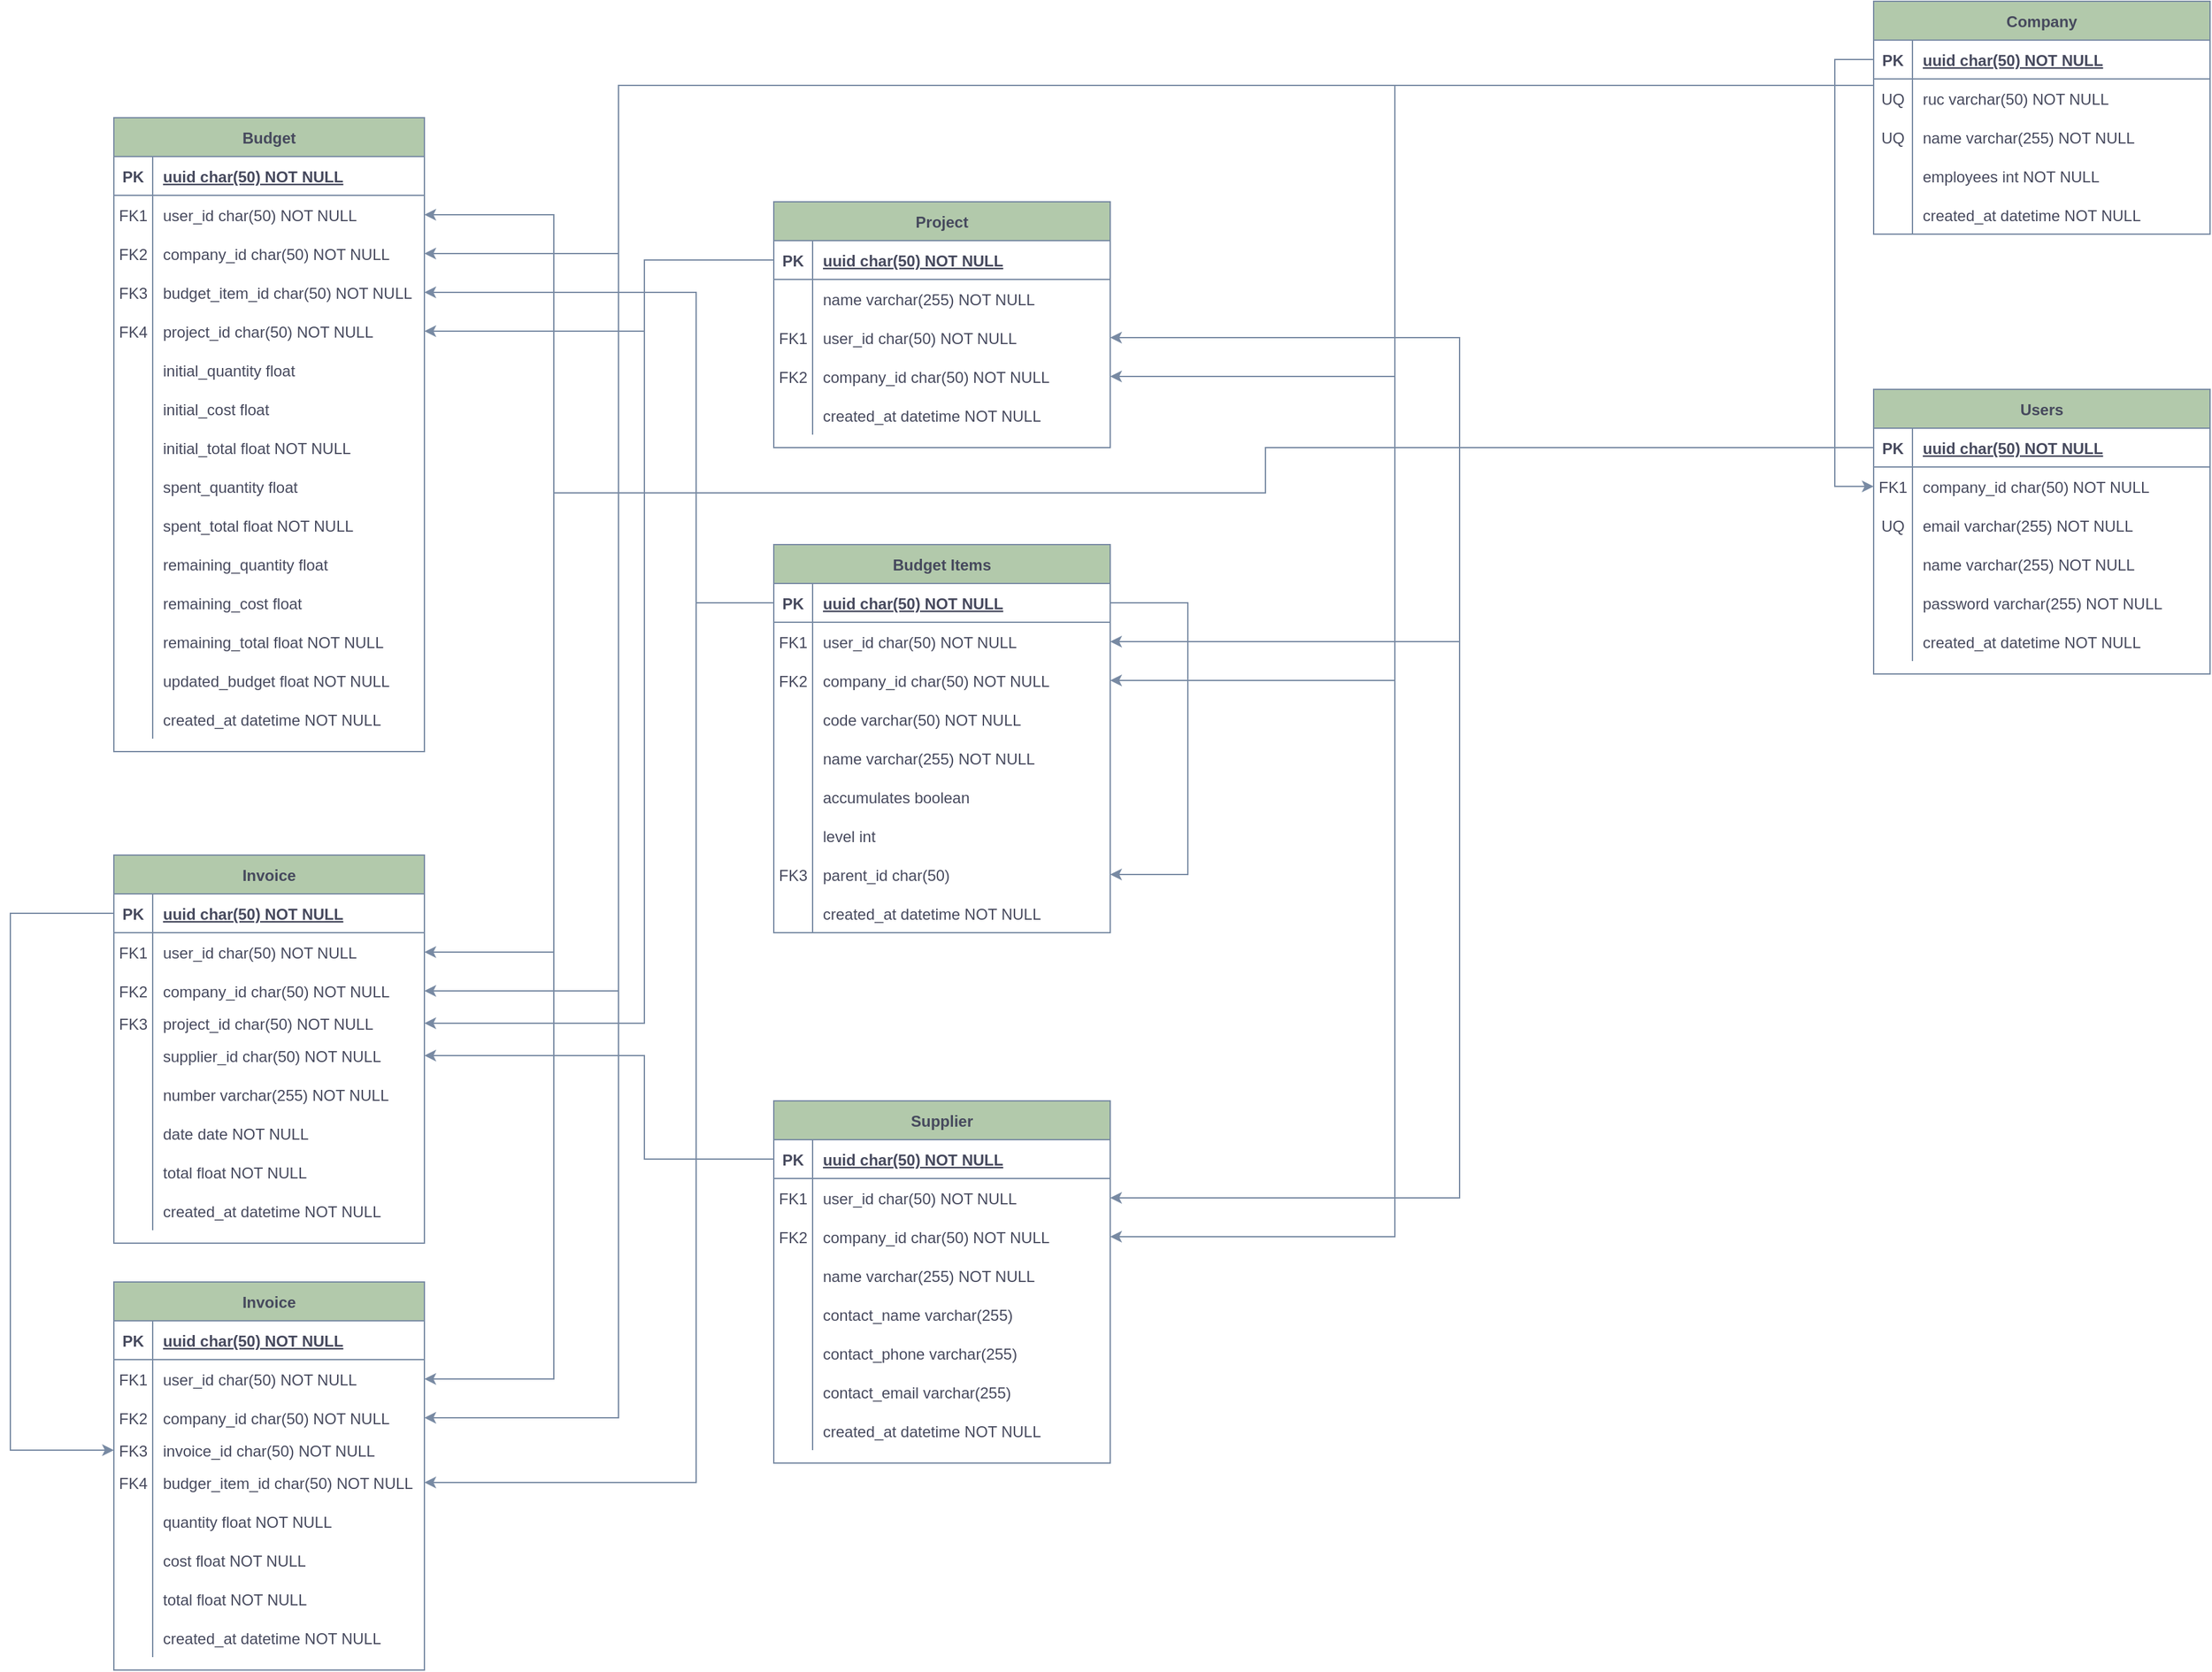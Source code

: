 <mxfile version="20.3.2" type="onedrive"><diagram id="R2lEEEUBdFMjLlhIrx00" name="Page-1"><mxGraphModel dx="2046" dy="621" grid="1" gridSize="10" guides="1" tooltips="1" connect="1" arrows="1" fold="1" page="1" pageScale="1" pageWidth="1100" pageHeight="850" math="0" shadow="0" extFonts="Permanent Marker^https://fonts.googleapis.com/css?family=Permanent+Marker"><root><mxCell id="0"/><mxCell id="1" parent="0"/><mxCell id="hjuueYl1RV4W0OOyHy9B-6" value="Company" style="shape=table;startSize=30;container=1;collapsible=1;childLayout=tableLayout;fixedRows=1;rowLines=0;fontStyle=1;align=center;resizeLast=1;fillColor=#B2C9AB;strokeColor=#788AA3;fontColor=#46495D;rounded=0;" parent="1" vertex="1"><mxGeometry x="570" y="30" width="260" height="180" as="geometry"><mxRectangle x="70" y="115" width="70" height="30" as="alternateBounds"/></mxGeometry></mxCell><mxCell id="hjuueYl1RV4W0OOyHy9B-7" value="" style="shape=tableRow;horizontal=0;startSize=0;swimlaneHead=0;swimlaneBody=0;fillColor=none;collapsible=0;dropTarget=0;points=[[0,0.5],[1,0.5]];portConstraint=eastwest;top=0;left=0;right=0;bottom=1;strokeColor=#788AA3;fontColor=#46495D;rounded=0;" parent="hjuueYl1RV4W0OOyHy9B-6" vertex="1"><mxGeometry y="30" width="260" height="30" as="geometry"/></mxCell><mxCell id="hjuueYl1RV4W0OOyHy9B-8" value="PK" style="shape=partialRectangle;connectable=0;fillColor=none;top=0;left=0;bottom=0;right=0;fontStyle=1;overflow=hidden;strokeColor=#788AA3;fontColor=#46495D;rounded=0;" parent="hjuueYl1RV4W0OOyHy9B-7" vertex="1"><mxGeometry width="30" height="30" as="geometry"><mxRectangle width="30" height="30" as="alternateBounds"/></mxGeometry></mxCell><mxCell id="hjuueYl1RV4W0OOyHy9B-9" value="uuid char(50) NOT NULL" style="shape=partialRectangle;connectable=0;fillColor=none;top=0;left=0;bottom=0;right=0;align=left;spacingLeft=6;fontStyle=5;overflow=hidden;strokeColor=#788AA3;fontColor=#46495D;rounded=0;" parent="hjuueYl1RV4W0OOyHy9B-7" vertex="1"><mxGeometry x="30" width="230" height="30" as="geometry"><mxRectangle width="230" height="30" as="alternateBounds"/></mxGeometry></mxCell><mxCell id="hjuueYl1RV4W0OOyHy9B-10" value="" style="shape=tableRow;horizontal=0;startSize=0;swimlaneHead=0;swimlaneBody=0;fillColor=none;collapsible=0;dropTarget=0;points=[[0,0.5],[1,0.5]];portConstraint=eastwest;top=0;left=0;right=0;bottom=0;strokeColor=#788AA3;fontColor=#46495D;rounded=0;" parent="hjuueYl1RV4W0OOyHy9B-6" vertex="1"><mxGeometry y="60" width="260" height="30" as="geometry"/></mxCell><mxCell id="hjuueYl1RV4W0OOyHy9B-11" value="UQ" style="shape=partialRectangle;connectable=0;fillColor=none;top=0;left=0;bottom=0;right=0;editable=1;overflow=hidden;strokeColor=#788AA3;fontColor=#46495D;rounded=0;" parent="hjuueYl1RV4W0OOyHy9B-10" vertex="1"><mxGeometry width="30" height="30" as="geometry"><mxRectangle width="30" height="30" as="alternateBounds"/></mxGeometry></mxCell><mxCell id="hjuueYl1RV4W0OOyHy9B-12" value="ruc varchar(50) NOT NULL" style="shape=partialRectangle;connectable=0;fillColor=none;top=0;left=0;bottom=0;right=0;align=left;spacingLeft=6;overflow=hidden;strokeColor=#788AA3;fontColor=#46495D;rounded=0;" parent="hjuueYl1RV4W0OOyHy9B-10" vertex="1"><mxGeometry x="30" width="230" height="30" as="geometry"><mxRectangle width="230" height="30" as="alternateBounds"/></mxGeometry></mxCell><mxCell id="hjuueYl1RV4W0OOyHy9B-13" value="" style="shape=tableRow;horizontal=0;startSize=0;swimlaneHead=0;swimlaneBody=0;fillColor=none;collapsible=0;dropTarget=0;points=[[0,0.5],[1,0.5]];portConstraint=eastwest;top=0;left=0;right=0;bottom=0;strokeColor=#788AA3;fontColor=#46495D;rounded=0;" parent="hjuueYl1RV4W0OOyHy9B-6" vertex="1"><mxGeometry y="90" width="260" height="30" as="geometry"/></mxCell><mxCell id="hjuueYl1RV4W0OOyHy9B-14" value="UQ" style="shape=partialRectangle;connectable=0;fillColor=none;top=0;left=0;bottom=0;right=0;editable=1;overflow=hidden;strokeColor=#788AA3;fontColor=#46495D;rounded=0;" parent="hjuueYl1RV4W0OOyHy9B-13" vertex="1"><mxGeometry width="30" height="30" as="geometry"><mxRectangle width="30" height="30" as="alternateBounds"/></mxGeometry></mxCell><mxCell id="hjuueYl1RV4W0OOyHy9B-15" value="name varchar(255) NOT NULL" style="shape=partialRectangle;connectable=0;fillColor=none;top=0;left=0;bottom=0;right=0;align=left;spacingLeft=6;overflow=hidden;strokeColor=#788AA3;fontColor=#46495D;rounded=0;" parent="hjuueYl1RV4W0OOyHy9B-13" vertex="1"><mxGeometry x="30" width="230" height="30" as="geometry"><mxRectangle width="230" height="30" as="alternateBounds"/></mxGeometry></mxCell><mxCell id="hjuueYl1RV4W0OOyHy9B-19" value="" style="shape=tableRow;horizontal=0;startSize=0;swimlaneHead=0;swimlaneBody=0;fillColor=none;collapsible=0;dropTarget=0;points=[[0,0.5],[1,0.5]];portConstraint=eastwest;top=0;left=0;right=0;bottom=0;strokeColor=#788AA3;fontColor=#46495D;rounded=0;" parent="hjuueYl1RV4W0OOyHy9B-6" vertex="1"><mxGeometry y="120" width="260" height="30" as="geometry"/></mxCell><mxCell id="hjuueYl1RV4W0OOyHy9B-20" value="" style="shape=partialRectangle;connectable=0;fillColor=none;top=0;left=0;bottom=0;right=0;editable=1;overflow=hidden;strokeColor=#788AA3;fontColor=#46495D;rounded=0;" parent="hjuueYl1RV4W0OOyHy9B-19" vertex="1"><mxGeometry width="30" height="30" as="geometry"><mxRectangle width="30" height="30" as="alternateBounds"/></mxGeometry></mxCell><mxCell id="hjuueYl1RV4W0OOyHy9B-21" value="employees int NOT NULL" style="shape=partialRectangle;connectable=0;fillColor=none;top=0;left=0;bottom=0;right=0;align=left;spacingLeft=6;overflow=hidden;strokeColor=#788AA3;fontColor=#46495D;rounded=0;" parent="hjuueYl1RV4W0OOyHy9B-19" vertex="1"><mxGeometry x="30" width="230" height="30" as="geometry"><mxRectangle width="230" height="30" as="alternateBounds"/></mxGeometry></mxCell><mxCell id="hjuueYl1RV4W0OOyHy9B-16" value="" style="shape=tableRow;horizontal=0;startSize=0;swimlaneHead=0;swimlaneBody=0;fillColor=none;collapsible=0;dropTarget=0;points=[[0,0.5],[1,0.5]];portConstraint=eastwest;top=0;left=0;right=0;bottom=0;strokeColor=#788AA3;fontColor=#46495D;rounded=0;" parent="hjuueYl1RV4W0OOyHy9B-6" vertex="1"><mxGeometry y="150" width="260" height="30" as="geometry"/></mxCell><mxCell id="hjuueYl1RV4W0OOyHy9B-17" value="" style="shape=partialRectangle;connectable=0;fillColor=none;top=0;left=0;bottom=0;right=0;editable=1;overflow=hidden;strokeColor=#788AA3;fontColor=#46495D;rounded=0;" parent="hjuueYl1RV4W0OOyHy9B-16" vertex="1"><mxGeometry width="30" height="30" as="geometry"><mxRectangle width="30" height="30" as="alternateBounds"/></mxGeometry></mxCell><mxCell id="hjuueYl1RV4W0OOyHy9B-18" value="created_at datetime NOT NULL" style="shape=partialRectangle;connectable=0;fillColor=none;top=0;left=0;bottom=0;right=0;align=left;spacingLeft=6;overflow=hidden;strokeColor=#788AA3;fontColor=#46495D;rounded=0;" parent="hjuueYl1RV4W0OOyHy9B-16" vertex="1"><mxGeometry x="30" width="230" height="30" as="geometry"><mxRectangle width="230" height="30" as="alternateBounds"/></mxGeometry></mxCell><mxCell id="hjuueYl1RV4W0OOyHy9B-22" value="Users" style="shape=table;startSize=30;container=1;collapsible=1;childLayout=tableLayout;fixedRows=1;rowLines=0;fontStyle=1;align=center;resizeLast=1;fillColor=#B2C9AB;strokeColor=#788AA3;fontColor=#46495D;rounded=0;" parent="1" vertex="1"><mxGeometry x="570" y="330" width="260" height="220" as="geometry"/></mxCell><mxCell id="hjuueYl1RV4W0OOyHy9B-23" value="" style="shape=tableRow;horizontal=0;startSize=0;swimlaneHead=0;swimlaneBody=0;fillColor=none;collapsible=0;dropTarget=0;points=[[0,0.5],[1,0.5]];portConstraint=eastwest;top=0;left=0;right=0;bottom=1;strokeColor=#788AA3;fontColor=#46495D;rounded=0;" parent="hjuueYl1RV4W0OOyHy9B-22" vertex="1"><mxGeometry y="30" width="260" height="30" as="geometry"/></mxCell><mxCell id="hjuueYl1RV4W0OOyHy9B-24" value="PK" style="shape=partialRectangle;connectable=0;fillColor=none;top=0;left=0;bottom=0;right=0;fontStyle=1;overflow=hidden;strokeColor=#788AA3;fontColor=#46495D;rounded=0;" parent="hjuueYl1RV4W0OOyHy9B-23" vertex="1"><mxGeometry width="30" height="30" as="geometry"><mxRectangle width="30" height="30" as="alternateBounds"/></mxGeometry></mxCell><mxCell id="hjuueYl1RV4W0OOyHy9B-25" value="uuid char(50) NOT NULL" style="shape=partialRectangle;connectable=0;fillColor=none;top=0;left=0;bottom=0;right=0;align=left;spacingLeft=6;fontStyle=5;overflow=hidden;strokeColor=#788AA3;fontColor=#46495D;rounded=0;" parent="hjuueYl1RV4W0OOyHy9B-23" vertex="1"><mxGeometry x="30" width="230" height="30" as="geometry"><mxRectangle width="230" height="30" as="alternateBounds"/></mxGeometry></mxCell><mxCell id="hjuueYl1RV4W0OOyHy9B-26" value="" style="shape=tableRow;horizontal=0;startSize=0;swimlaneHead=0;swimlaneBody=0;fillColor=none;collapsible=0;dropTarget=0;points=[[0,0.5],[1,0.5]];portConstraint=eastwest;top=0;left=0;right=0;bottom=0;strokeColor=#788AA3;fontColor=#46495D;rounded=0;" parent="hjuueYl1RV4W0OOyHy9B-22" vertex="1"><mxGeometry y="60" width="260" height="30" as="geometry"/></mxCell><mxCell id="hjuueYl1RV4W0OOyHy9B-27" value="FK1" style="shape=partialRectangle;connectable=0;fillColor=none;top=0;left=0;bottom=0;right=0;editable=1;overflow=hidden;strokeColor=#788AA3;fontColor=#46495D;rounded=0;" parent="hjuueYl1RV4W0OOyHy9B-26" vertex="1"><mxGeometry width="30" height="30" as="geometry"><mxRectangle width="30" height="30" as="alternateBounds"/></mxGeometry></mxCell><mxCell id="hjuueYl1RV4W0OOyHy9B-28" value="company_id char(50) NOT NULL" style="shape=partialRectangle;connectable=0;fillColor=none;top=0;left=0;bottom=0;right=0;align=left;spacingLeft=6;overflow=hidden;strokeColor=#788AA3;fontColor=#46495D;rounded=0;" parent="hjuueYl1RV4W0OOyHy9B-26" vertex="1"><mxGeometry x="30" width="230" height="30" as="geometry"><mxRectangle width="230" height="30" as="alternateBounds"/></mxGeometry></mxCell><mxCell id="hjuueYl1RV4W0OOyHy9B-29" value="" style="shape=tableRow;horizontal=0;startSize=0;swimlaneHead=0;swimlaneBody=0;fillColor=none;collapsible=0;dropTarget=0;points=[[0,0.5],[1,0.5]];portConstraint=eastwest;top=0;left=0;right=0;bottom=0;strokeColor=#788AA3;fontColor=#46495D;rounded=0;" parent="hjuueYl1RV4W0OOyHy9B-22" vertex="1"><mxGeometry y="90" width="260" height="30" as="geometry"/></mxCell><mxCell id="hjuueYl1RV4W0OOyHy9B-30" value="UQ" style="shape=partialRectangle;connectable=0;fillColor=none;top=0;left=0;bottom=0;right=0;editable=1;overflow=hidden;strokeColor=#788AA3;fontColor=#46495D;rounded=0;" parent="hjuueYl1RV4W0OOyHy9B-29" vertex="1"><mxGeometry width="30" height="30" as="geometry"><mxRectangle width="30" height="30" as="alternateBounds"/></mxGeometry></mxCell><mxCell id="hjuueYl1RV4W0OOyHy9B-31" value="email varchar(255) NOT NULL" style="shape=partialRectangle;connectable=0;fillColor=none;top=0;left=0;bottom=0;right=0;align=left;spacingLeft=6;overflow=hidden;strokeColor=#788AA3;fontColor=#46495D;rounded=0;" parent="hjuueYl1RV4W0OOyHy9B-29" vertex="1"><mxGeometry x="30" width="230" height="30" as="geometry"><mxRectangle width="230" height="30" as="alternateBounds"/></mxGeometry></mxCell><mxCell id="hjuueYl1RV4W0OOyHy9B-32" value="" style="shape=tableRow;horizontal=0;startSize=0;swimlaneHead=0;swimlaneBody=0;fillColor=none;collapsible=0;dropTarget=0;points=[[0,0.5],[1,0.5]];portConstraint=eastwest;top=0;left=0;right=0;bottom=0;strokeColor=#788AA3;fontColor=#46495D;rounded=0;" parent="hjuueYl1RV4W0OOyHy9B-22" vertex="1"><mxGeometry y="120" width="260" height="30" as="geometry"/></mxCell><mxCell id="hjuueYl1RV4W0OOyHy9B-33" value="" style="shape=partialRectangle;connectable=0;fillColor=none;top=0;left=0;bottom=0;right=0;editable=1;overflow=hidden;strokeColor=#788AA3;fontColor=#46495D;rounded=0;" parent="hjuueYl1RV4W0OOyHy9B-32" vertex="1"><mxGeometry width="30" height="30" as="geometry"><mxRectangle width="30" height="30" as="alternateBounds"/></mxGeometry></mxCell><mxCell id="hjuueYl1RV4W0OOyHy9B-34" value="name varchar(255) NOT NULL" style="shape=partialRectangle;connectable=0;fillColor=none;top=0;left=0;bottom=0;right=0;align=left;spacingLeft=6;overflow=hidden;strokeColor=#788AA3;fontColor=#46495D;rounded=0;" parent="hjuueYl1RV4W0OOyHy9B-32" vertex="1"><mxGeometry x="30" width="230" height="30" as="geometry"><mxRectangle width="230" height="30" as="alternateBounds"/></mxGeometry></mxCell><mxCell id="hjuueYl1RV4W0OOyHy9B-36" value="" style="shape=tableRow;horizontal=0;startSize=0;swimlaneHead=0;swimlaneBody=0;fillColor=none;collapsible=0;dropTarget=0;points=[[0,0.5],[1,0.5]];portConstraint=eastwest;top=0;left=0;right=0;bottom=0;strokeColor=#788AA3;fontColor=#46495D;rounded=0;" parent="hjuueYl1RV4W0OOyHy9B-22" vertex="1"><mxGeometry y="150" width="260" height="30" as="geometry"/></mxCell><mxCell id="hjuueYl1RV4W0OOyHy9B-37" value="" style="shape=partialRectangle;connectable=0;fillColor=none;top=0;left=0;bottom=0;right=0;editable=1;overflow=hidden;strokeColor=#788AA3;fontColor=#46495D;rounded=0;" parent="hjuueYl1RV4W0OOyHy9B-36" vertex="1"><mxGeometry width="30" height="30" as="geometry"><mxRectangle width="30" height="30" as="alternateBounds"/></mxGeometry></mxCell><mxCell id="hjuueYl1RV4W0OOyHy9B-38" value="password varchar(255) NOT NULL" style="shape=partialRectangle;connectable=0;fillColor=none;top=0;left=0;bottom=0;right=0;align=left;spacingLeft=6;overflow=hidden;strokeColor=#788AA3;fontColor=#46495D;rounded=0;" parent="hjuueYl1RV4W0OOyHy9B-36" vertex="1"><mxGeometry x="30" width="230" height="30" as="geometry"><mxRectangle width="230" height="30" as="alternateBounds"/></mxGeometry></mxCell><mxCell id="hjuueYl1RV4W0OOyHy9B-39" value="" style="shape=tableRow;horizontal=0;startSize=0;swimlaneHead=0;swimlaneBody=0;fillColor=none;collapsible=0;dropTarget=0;points=[[0,0.5],[1,0.5]];portConstraint=eastwest;top=0;left=0;right=0;bottom=0;strokeColor=#788AA3;fontColor=#46495D;rounded=0;" parent="hjuueYl1RV4W0OOyHy9B-22" vertex="1"><mxGeometry y="180" width="260" height="30" as="geometry"/></mxCell><mxCell id="hjuueYl1RV4W0OOyHy9B-40" value="" style="shape=partialRectangle;connectable=0;fillColor=none;top=0;left=0;bottom=0;right=0;editable=1;overflow=hidden;strokeColor=#788AA3;fontColor=#46495D;rounded=0;" parent="hjuueYl1RV4W0OOyHy9B-39" vertex="1"><mxGeometry width="30" height="30" as="geometry"><mxRectangle width="30" height="30" as="alternateBounds"/></mxGeometry></mxCell><mxCell id="hjuueYl1RV4W0OOyHy9B-41" value="created_at datetime NOT NULL" style="shape=partialRectangle;connectable=0;fillColor=none;top=0;left=0;bottom=0;right=0;align=left;spacingLeft=6;overflow=hidden;strokeColor=#788AA3;fontColor=#46495D;rounded=0;" parent="hjuueYl1RV4W0OOyHy9B-39" vertex="1"><mxGeometry x="30" width="230" height="30" as="geometry"><mxRectangle width="230" height="30" as="alternateBounds"/></mxGeometry></mxCell><mxCell id="hjuueYl1RV4W0OOyHy9B-43" value="Project" style="shape=table;startSize=30;container=1;collapsible=1;childLayout=tableLayout;fixedRows=1;rowLines=0;fontStyle=1;align=center;resizeLast=1;fillColor=#B2C9AB;strokeColor=#788AA3;fontColor=#46495D;rounded=0;" parent="1" vertex="1"><mxGeometry x="-280" y="185" width="260" height="190" as="geometry"/></mxCell><mxCell id="hjuueYl1RV4W0OOyHy9B-44" value="" style="shape=tableRow;horizontal=0;startSize=0;swimlaneHead=0;swimlaneBody=0;fillColor=none;collapsible=0;dropTarget=0;points=[[0,0.5],[1,0.5]];portConstraint=eastwest;top=0;left=0;right=0;bottom=1;strokeColor=#788AA3;fontColor=#46495D;rounded=0;" parent="hjuueYl1RV4W0OOyHy9B-43" vertex="1"><mxGeometry y="30" width="260" height="30" as="geometry"/></mxCell><mxCell id="hjuueYl1RV4W0OOyHy9B-45" value="PK" style="shape=partialRectangle;connectable=0;fillColor=none;top=0;left=0;bottom=0;right=0;fontStyle=1;overflow=hidden;strokeColor=#788AA3;fontColor=#46495D;rounded=0;" parent="hjuueYl1RV4W0OOyHy9B-44" vertex="1"><mxGeometry width="30" height="30" as="geometry"><mxRectangle width="30" height="30" as="alternateBounds"/></mxGeometry></mxCell><mxCell id="hjuueYl1RV4W0OOyHy9B-46" value="uuid char(50) NOT NULL" style="shape=partialRectangle;connectable=0;fillColor=none;top=0;left=0;bottom=0;right=0;align=left;spacingLeft=6;fontStyle=5;overflow=hidden;strokeColor=#788AA3;fontColor=#46495D;rounded=0;" parent="hjuueYl1RV4W0OOyHy9B-44" vertex="1"><mxGeometry x="30" width="230" height="30" as="geometry"><mxRectangle width="230" height="30" as="alternateBounds"/></mxGeometry></mxCell><mxCell id="hjuueYl1RV4W0OOyHy9B-47" value="" style="shape=tableRow;horizontal=0;startSize=0;swimlaneHead=0;swimlaneBody=0;fillColor=none;collapsible=0;dropTarget=0;points=[[0,0.5],[1,0.5]];portConstraint=eastwest;top=0;left=0;right=0;bottom=0;strokeColor=#788AA3;fontColor=#46495D;rounded=0;" parent="hjuueYl1RV4W0OOyHy9B-43" vertex="1"><mxGeometry y="60" width="260" height="30" as="geometry"/></mxCell><mxCell id="hjuueYl1RV4W0OOyHy9B-48" value="" style="shape=partialRectangle;connectable=0;fillColor=none;top=0;left=0;bottom=0;right=0;editable=1;overflow=hidden;strokeColor=#788AA3;fontColor=#46495D;rounded=0;" parent="hjuueYl1RV4W0OOyHy9B-47" vertex="1"><mxGeometry width="30" height="30" as="geometry"><mxRectangle width="30" height="30" as="alternateBounds"/></mxGeometry></mxCell><mxCell id="hjuueYl1RV4W0OOyHy9B-49" value="name varchar(255) NOT NULL" style="shape=partialRectangle;connectable=0;fillColor=none;top=0;left=0;bottom=0;right=0;align=left;spacingLeft=6;overflow=hidden;strokeColor=#788AA3;fontColor=#46495D;rounded=0;" parent="hjuueYl1RV4W0OOyHy9B-47" vertex="1"><mxGeometry x="30" width="230" height="30" as="geometry"><mxRectangle width="230" height="30" as="alternateBounds"/></mxGeometry></mxCell><mxCell id="hjuueYl1RV4W0OOyHy9B-50" value="" style="shape=tableRow;horizontal=0;startSize=0;swimlaneHead=0;swimlaneBody=0;fillColor=none;collapsible=0;dropTarget=0;points=[[0,0.5],[1,0.5]];portConstraint=eastwest;top=0;left=0;right=0;bottom=0;strokeColor=#788AA3;fontColor=#46495D;rounded=0;" parent="hjuueYl1RV4W0OOyHy9B-43" vertex="1"><mxGeometry y="90" width="260" height="30" as="geometry"/></mxCell><mxCell id="hjuueYl1RV4W0OOyHy9B-51" value="FK1" style="shape=partialRectangle;connectable=0;fillColor=none;top=0;left=0;bottom=0;right=0;editable=1;overflow=hidden;strokeColor=#788AA3;fontColor=#46495D;rounded=0;" parent="hjuueYl1RV4W0OOyHy9B-50" vertex="1"><mxGeometry width="30" height="30" as="geometry"><mxRectangle width="30" height="30" as="alternateBounds"/></mxGeometry></mxCell><mxCell id="hjuueYl1RV4W0OOyHy9B-52" value="user_id char(50) NOT NULL" style="shape=partialRectangle;connectable=0;fillColor=none;top=0;left=0;bottom=0;right=0;align=left;spacingLeft=6;overflow=hidden;strokeColor=#788AA3;fontColor=#46495D;rounded=0;" parent="hjuueYl1RV4W0OOyHy9B-50" vertex="1"><mxGeometry x="30" width="230" height="30" as="geometry"><mxRectangle width="230" height="30" as="alternateBounds"/></mxGeometry></mxCell><mxCell id="hjuueYl1RV4W0OOyHy9B-104" value="" style="shape=tableRow;horizontal=0;startSize=0;swimlaneHead=0;swimlaneBody=0;fillColor=none;collapsible=0;dropTarget=0;points=[[0,0.5],[1,0.5]];portConstraint=eastwest;top=0;left=0;right=0;bottom=0;strokeColor=#788AA3;fontColor=#46495D;rounded=0;" parent="hjuueYl1RV4W0OOyHy9B-43" vertex="1"><mxGeometry y="120" width="260" height="30" as="geometry"/></mxCell><mxCell id="hjuueYl1RV4W0OOyHy9B-105" value="FK2" style="shape=partialRectangle;connectable=0;fillColor=none;top=0;left=0;bottom=0;right=0;editable=1;overflow=hidden;strokeColor=#788AA3;fontColor=#46495D;rounded=0;" parent="hjuueYl1RV4W0OOyHy9B-104" vertex="1"><mxGeometry width="30" height="30" as="geometry"><mxRectangle width="30" height="30" as="alternateBounds"/></mxGeometry></mxCell><mxCell id="hjuueYl1RV4W0OOyHy9B-106" value="company_id char(50) NOT NULL" style="shape=partialRectangle;connectable=0;fillColor=none;top=0;left=0;bottom=0;right=0;align=left;spacingLeft=6;overflow=hidden;strokeColor=#788AA3;fontColor=#46495D;rounded=0;" parent="hjuueYl1RV4W0OOyHy9B-104" vertex="1"><mxGeometry x="30" width="230" height="30" as="geometry"><mxRectangle width="230" height="30" as="alternateBounds"/></mxGeometry></mxCell><mxCell id="hjuueYl1RV4W0OOyHy9B-53" value="" style="shape=tableRow;horizontal=0;startSize=0;swimlaneHead=0;swimlaneBody=0;fillColor=none;collapsible=0;dropTarget=0;points=[[0,0.5],[1,0.5]];portConstraint=eastwest;top=0;left=0;right=0;bottom=0;strokeColor=#788AA3;fontColor=#46495D;rounded=0;" parent="hjuueYl1RV4W0OOyHy9B-43" vertex="1"><mxGeometry y="150" width="260" height="30" as="geometry"/></mxCell><mxCell id="hjuueYl1RV4W0OOyHy9B-54" value="" style="shape=partialRectangle;connectable=0;fillColor=none;top=0;left=0;bottom=0;right=0;editable=1;overflow=hidden;strokeColor=#788AA3;fontColor=#46495D;rounded=0;" parent="hjuueYl1RV4W0OOyHy9B-53" vertex="1"><mxGeometry width="30" height="30" as="geometry"><mxRectangle width="30" height="30" as="alternateBounds"/></mxGeometry></mxCell><mxCell id="hjuueYl1RV4W0OOyHy9B-55" value="created_at datetime NOT NULL" style="shape=partialRectangle;connectable=0;fillColor=none;top=0;left=0;bottom=0;right=0;align=left;spacingLeft=6;overflow=hidden;strokeColor=#788AA3;fontColor=#46495D;rounded=0;" parent="hjuueYl1RV4W0OOyHy9B-53" vertex="1"><mxGeometry x="30" width="230" height="30" as="geometry"><mxRectangle width="230" height="30" as="alternateBounds"/></mxGeometry></mxCell><mxCell id="hjuueYl1RV4W0OOyHy9B-64" value="Supplier" style="shape=table;startSize=30;container=1;collapsible=1;childLayout=tableLayout;fixedRows=1;rowLines=0;fontStyle=1;align=center;resizeLast=1;fillColor=#B2C9AB;strokeColor=#788AA3;fontColor=#46495D;rounded=0;" parent="1" vertex="1"><mxGeometry x="-280" y="880" width="260" height="280" as="geometry"/></mxCell><mxCell id="hjuueYl1RV4W0OOyHy9B-65" value="" style="shape=tableRow;horizontal=0;startSize=0;swimlaneHead=0;swimlaneBody=0;fillColor=none;collapsible=0;dropTarget=0;points=[[0,0.5],[1,0.5]];portConstraint=eastwest;top=0;left=0;right=0;bottom=1;strokeColor=#788AA3;fontColor=#46495D;rounded=0;" parent="hjuueYl1RV4W0OOyHy9B-64" vertex="1"><mxGeometry y="30" width="260" height="30" as="geometry"/></mxCell><mxCell id="hjuueYl1RV4W0OOyHy9B-66" value="PK" style="shape=partialRectangle;connectable=0;fillColor=none;top=0;left=0;bottom=0;right=0;fontStyle=1;overflow=hidden;strokeColor=#788AA3;fontColor=#46495D;rounded=0;" parent="hjuueYl1RV4W0OOyHy9B-65" vertex="1"><mxGeometry width="30" height="30" as="geometry"><mxRectangle width="30" height="30" as="alternateBounds"/></mxGeometry></mxCell><mxCell id="hjuueYl1RV4W0OOyHy9B-67" value="uuid char(50) NOT NULL" style="shape=partialRectangle;connectable=0;fillColor=none;top=0;left=0;bottom=0;right=0;align=left;spacingLeft=6;fontStyle=5;overflow=hidden;strokeColor=#788AA3;fontColor=#46495D;rounded=0;" parent="hjuueYl1RV4W0OOyHy9B-65" vertex="1"><mxGeometry x="30" width="230" height="30" as="geometry"><mxRectangle width="230" height="30" as="alternateBounds"/></mxGeometry></mxCell><mxCell id="hjuueYl1RV4W0OOyHy9B-71" value="" style="shape=tableRow;horizontal=0;startSize=0;swimlaneHead=0;swimlaneBody=0;fillColor=none;collapsible=0;dropTarget=0;points=[[0,0.5],[1,0.5]];portConstraint=eastwest;top=0;left=0;right=0;bottom=0;strokeColor=#788AA3;fontColor=#46495D;rounded=0;" parent="hjuueYl1RV4W0OOyHy9B-64" vertex="1"><mxGeometry y="60" width="260" height="30" as="geometry"/></mxCell><mxCell id="hjuueYl1RV4W0OOyHy9B-72" value="FK1" style="shape=partialRectangle;connectable=0;fillColor=none;top=0;left=0;bottom=0;right=0;editable=1;overflow=hidden;strokeColor=#788AA3;fontColor=#46495D;rounded=0;" parent="hjuueYl1RV4W0OOyHy9B-71" vertex="1"><mxGeometry width="30" height="30" as="geometry"><mxRectangle width="30" height="30" as="alternateBounds"/></mxGeometry></mxCell><mxCell id="hjuueYl1RV4W0OOyHy9B-73" value="user_id char(50) NOT NULL" style="shape=partialRectangle;connectable=0;fillColor=none;top=0;left=0;bottom=0;right=0;align=left;spacingLeft=6;overflow=hidden;strokeColor=#788AA3;fontColor=#46495D;rounded=0;" parent="hjuueYl1RV4W0OOyHy9B-71" vertex="1"><mxGeometry x="30" width="230" height="30" as="geometry"><mxRectangle width="230" height="30" as="alternateBounds"/></mxGeometry></mxCell><mxCell id="hjuueYl1RV4W0OOyHy9B-74" value="" style="shape=tableRow;horizontal=0;startSize=0;swimlaneHead=0;swimlaneBody=0;fillColor=none;collapsible=0;dropTarget=0;points=[[0,0.5],[1,0.5]];portConstraint=eastwest;top=0;left=0;right=0;bottom=0;strokeColor=#788AA3;fontColor=#46495D;rounded=0;" parent="hjuueYl1RV4W0OOyHy9B-64" vertex="1"><mxGeometry y="90" width="260" height="30" as="geometry"/></mxCell><mxCell id="hjuueYl1RV4W0OOyHy9B-75" value="FK2" style="shape=partialRectangle;connectable=0;fillColor=none;top=0;left=0;bottom=0;right=0;editable=1;overflow=hidden;strokeColor=#788AA3;fontColor=#46495D;rounded=0;" parent="hjuueYl1RV4W0OOyHy9B-74" vertex="1"><mxGeometry width="30" height="30" as="geometry"><mxRectangle width="30" height="30" as="alternateBounds"/></mxGeometry></mxCell><mxCell id="hjuueYl1RV4W0OOyHy9B-76" value="company_id char(50) NOT NULL" style="shape=partialRectangle;connectable=0;fillColor=none;top=0;left=0;bottom=0;right=0;align=left;spacingLeft=6;overflow=hidden;strokeColor=#788AA3;fontColor=#46495D;rounded=0;" parent="hjuueYl1RV4W0OOyHy9B-74" vertex="1"><mxGeometry x="30" width="230" height="30" as="geometry"><mxRectangle width="230" height="30" as="alternateBounds"/></mxGeometry></mxCell><mxCell id="hjuueYl1RV4W0OOyHy9B-122" value="" style="shape=tableRow;horizontal=0;startSize=0;swimlaneHead=0;swimlaneBody=0;fillColor=none;collapsible=0;dropTarget=0;points=[[0,0.5],[1,0.5]];portConstraint=eastwest;top=0;left=0;right=0;bottom=0;strokeColor=#788AA3;fontColor=#46495D;rounded=0;" parent="hjuueYl1RV4W0OOyHy9B-64" vertex="1"><mxGeometry y="120" width="260" height="30" as="geometry"/></mxCell><mxCell id="hjuueYl1RV4W0OOyHy9B-123" value="" style="shape=partialRectangle;connectable=0;fillColor=none;top=0;left=0;bottom=0;right=0;editable=1;overflow=hidden;strokeColor=#788AA3;fontColor=#46495D;rounded=0;" parent="hjuueYl1RV4W0OOyHy9B-122" vertex="1"><mxGeometry width="30" height="30" as="geometry"><mxRectangle width="30" height="30" as="alternateBounds"/></mxGeometry></mxCell><mxCell id="hjuueYl1RV4W0OOyHy9B-124" value="name varchar(255) NOT NULL" style="shape=partialRectangle;connectable=0;fillColor=none;top=0;left=0;bottom=0;right=0;align=left;spacingLeft=6;overflow=hidden;strokeColor=#788AA3;fontColor=#46495D;rounded=0;" parent="hjuueYl1RV4W0OOyHy9B-122" vertex="1"><mxGeometry x="30" width="230" height="30" as="geometry"><mxRectangle width="230" height="30" as="alternateBounds"/></mxGeometry></mxCell><mxCell id="hjuueYl1RV4W0OOyHy9B-125" value="" style="shape=tableRow;horizontal=0;startSize=0;swimlaneHead=0;swimlaneBody=0;fillColor=none;collapsible=0;dropTarget=0;points=[[0,0.5],[1,0.5]];portConstraint=eastwest;top=0;left=0;right=0;bottom=0;strokeColor=#788AA3;fontColor=#46495D;rounded=0;" parent="hjuueYl1RV4W0OOyHy9B-64" vertex="1"><mxGeometry y="150" width="260" height="30" as="geometry"/></mxCell><mxCell id="hjuueYl1RV4W0OOyHy9B-126" value="" style="shape=partialRectangle;connectable=0;fillColor=none;top=0;left=0;bottom=0;right=0;editable=1;overflow=hidden;strokeColor=#788AA3;fontColor=#46495D;rounded=0;" parent="hjuueYl1RV4W0OOyHy9B-125" vertex="1"><mxGeometry width="30" height="30" as="geometry"><mxRectangle width="30" height="30" as="alternateBounds"/></mxGeometry></mxCell><mxCell id="hjuueYl1RV4W0OOyHy9B-127" value="contact_name varchar(255)" style="shape=partialRectangle;connectable=0;fillColor=none;top=0;left=0;bottom=0;right=0;align=left;spacingLeft=6;overflow=hidden;strokeColor=#788AA3;fontColor=#46495D;rounded=0;" parent="hjuueYl1RV4W0OOyHy9B-125" vertex="1"><mxGeometry x="30" width="230" height="30" as="geometry"><mxRectangle width="230" height="30" as="alternateBounds"/></mxGeometry></mxCell><mxCell id="hjuueYl1RV4W0OOyHy9B-128" value="" style="shape=tableRow;horizontal=0;startSize=0;swimlaneHead=0;swimlaneBody=0;fillColor=none;collapsible=0;dropTarget=0;points=[[0,0.5],[1,0.5]];portConstraint=eastwest;top=0;left=0;right=0;bottom=0;strokeColor=#788AA3;fontColor=#46495D;rounded=0;" parent="hjuueYl1RV4W0OOyHy9B-64" vertex="1"><mxGeometry y="180" width="260" height="30" as="geometry"/></mxCell><mxCell id="hjuueYl1RV4W0OOyHy9B-129" value="" style="shape=partialRectangle;connectable=0;fillColor=none;top=0;left=0;bottom=0;right=0;editable=1;overflow=hidden;strokeColor=#788AA3;fontColor=#46495D;rounded=0;" parent="hjuueYl1RV4W0OOyHy9B-128" vertex="1"><mxGeometry width="30" height="30" as="geometry"><mxRectangle width="30" height="30" as="alternateBounds"/></mxGeometry></mxCell><mxCell id="hjuueYl1RV4W0OOyHy9B-130" value="contact_phone varchar(255)" style="shape=partialRectangle;connectable=0;fillColor=none;top=0;left=0;bottom=0;right=0;align=left;spacingLeft=6;overflow=hidden;strokeColor=#788AA3;fontColor=#46495D;rounded=0;" parent="hjuueYl1RV4W0OOyHy9B-128" vertex="1"><mxGeometry x="30" width="230" height="30" as="geometry"><mxRectangle width="230" height="30" as="alternateBounds"/></mxGeometry></mxCell><mxCell id="hjuueYl1RV4W0OOyHy9B-131" value="" style="shape=tableRow;horizontal=0;startSize=0;swimlaneHead=0;swimlaneBody=0;fillColor=none;collapsible=0;dropTarget=0;points=[[0,0.5],[1,0.5]];portConstraint=eastwest;top=0;left=0;right=0;bottom=0;strokeColor=#788AA3;fontColor=#46495D;rounded=0;" parent="hjuueYl1RV4W0OOyHy9B-64" vertex="1"><mxGeometry y="210" width="260" height="30" as="geometry"/></mxCell><mxCell id="hjuueYl1RV4W0OOyHy9B-132" value="" style="shape=partialRectangle;connectable=0;fillColor=none;top=0;left=0;bottom=0;right=0;editable=1;overflow=hidden;strokeColor=#788AA3;fontColor=#46495D;rounded=0;" parent="hjuueYl1RV4W0OOyHy9B-131" vertex="1"><mxGeometry width="30" height="30" as="geometry"><mxRectangle width="30" height="30" as="alternateBounds"/></mxGeometry></mxCell><mxCell id="hjuueYl1RV4W0OOyHy9B-133" value="contact_email varchar(255)" style="shape=partialRectangle;connectable=0;fillColor=none;top=0;left=0;bottom=0;right=0;align=left;spacingLeft=6;overflow=hidden;strokeColor=#788AA3;fontColor=#46495D;rounded=0;" parent="hjuueYl1RV4W0OOyHy9B-131" vertex="1"><mxGeometry x="30" width="230" height="30" as="geometry"><mxRectangle width="230" height="30" as="alternateBounds"/></mxGeometry></mxCell><mxCell id="hjuueYl1RV4W0OOyHy9B-135" value="" style="shape=tableRow;horizontal=0;startSize=0;swimlaneHead=0;swimlaneBody=0;fillColor=none;collapsible=0;dropTarget=0;points=[[0,0.5],[1,0.5]];portConstraint=eastwest;top=0;left=0;right=0;bottom=0;strokeColor=#788AA3;fontColor=#46495D;rounded=0;" parent="hjuueYl1RV4W0OOyHy9B-64" vertex="1"><mxGeometry y="240" width="260" height="30" as="geometry"/></mxCell><mxCell id="hjuueYl1RV4W0OOyHy9B-136" value="" style="shape=partialRectangle;connectable=0;fillColor=none;top=0;left=0;bottom=0;right=0;editable=1;overflow=hidden;strokeColor=#788AA3;fontColor=#46495D;rounded=0;" parent="hjuueYl1RV4W0OOyHy9B-135" vertex="1"><mxGeometry width="30" height="30" as="geometry"><mxRectangle width="30" height="30" as="alternateBounds"/></mxGeometry></mxCell><mxCell id="hjuueYl1RV4W0OOyHy9B-137" value="created_at datetime NOT NULL" style="shape=partialRectangle;connectable=0;fillColor=none;top=0;left=0;bottom=0;right=0;align=left;spacingLeft=6;overflow=hidden;strokeColor=#788AA3;fontColor=#46495D;rounded=0;" parent="hjuueYl1RV4W0OOyHy9B-135" vertex="1"><mxGeometry x="30" width="230" height="30" as="geometry"><mxRectangle width="230" height="30" as="alternateBounds"/></mxGeometry></mxCell><mxCell id="hjuueYl1RV4W0OOyHy9B-138" value="Budget Items" style="shape=table;startSize=30;container=1;collapsible=1;childLayout=tableLayout;fixedRows=1;rowLines=0;fontStyle=1;align=center;resizeLast=1;fillColor=#B2C9AB;strokeColor=#788AA3;fontColor=#46495D;rounded=0;" parent="1" vertex="1"><mxGeometry x="-280" y="450" width="260" height="300" as="geometry"/></mxCell><mxCell id="hjuueYl1RV4W0OOyHy9B-181" style="edgeStyle=orthogonalEdgeStyle;rounded=0;orthogonalLoop=1;jettySize=auto;html=1;exitX=1;exitY=0.5;exitDx=0;exitDy=0;entryX=1;entryY=0.5;entryDx=0;entryDy=0;strokeColor=#788AA3;fontColor=#46495D;" parent="hjuueYl1RV4W0OOyHy9B-138" source="hjuueYl1RV4W0OOyHy9B-139" target="hjuueYl1RV4W0OOyHy9B-163" edge="1"><mxGeometry relative="1" as="geometry"><Array as="points"><mxPoint x="320" y="45"/><mxPoint x="320" y="255"/></Array></mxGeometry></mxCell><mxCell id="hjuueYl1RV4W0OOyHy9B-139" value="" style="shape=tableRow;horizontal=0;startSize=0;swimlaneHead=0;swimlaneBody=0;fillColor=none;collapsible=0;dropTarget=0;points=[[0,0.5],[1,0.5]];portConstraint=eastwest;top=0;left=0;right=0;bottom=1;strokeColor=#788AA3;fontColor=#46495D;rounded=0;" parent="hjuueYl1RV4W0OOyHy9B-138" vertex="1"><mxGeometry y="30" width="260" height="30" as="geometry"/></mxCell><mxCell id="hjuueYl1RV4W0OOyHy9B-140" value="PK" style="shape=partialRectangle;connectable=0;fillColor=none;top=0;left=0;bottom=0;right=0;fontStyle=1;overflow=hidden;strokeColor=#788AA3;fontColor=#46495D;rounded=0;" parent="hjuueYl1RV4W0OOyHy9B-139" vertex="1"><mxGeometry width="30" height="30" as="geometry"><mxRectangle width="30" height="30" as="alternateBounds"/></mxGeometry></mxCell><mxCell id="hjuueYl1RV4W0OOyHy9B-141" value="uuid char(50) NOT NULL" style="shape=partialRectangle;connectable=0;fillColor=none;top=0;left=0;bottom=0;right=0;align=left;spacingLeft=6;fontStyle=5;overflow=hidden;strokeColor=#788AA3;fontColor=#46495D;rounded=0;" parent="hjuueYl1RV4W0OOyHy9B-139" vertex="1"><mxGeometry x="30" width="230" height="30" as="geometry"><mxRectangle width="230" height="30" as="alternateBounds"/></mxGeometry></mxCell><mxCell id="hjuueYl1RV4W0OOyHy9B-142" value="" style="shape=tableRow;horizontal=0;startSize=0;swimlaneHead=0;swimlaneBody=0;fillColor=none;collapsible=0;dropTarget=0;points=[[0,0.5],[1,0.5]];portConstraint=eastwest;top=0;left=0;right=0;bottom=0;strokeColor=#788AA3;fontColor=#46495D;rounded=0;" parent="hjuueYl1RV4W0OOyHy9B-138" vertex="1"><mxGeometry y="60" width="260" height="30" as="geometry"/></mxCell><mxCell id="hjuueYl1RV4W0OOyHy9B-143" value="FK1" style="shape=partialRectangle;connectable=0;fillColor=none;top=0;left=0;bottom=0;right=0;editable=1;overflow=hidden;strokeColor=#788AA3;fontColor=#46495D;rounded=0;" parent="hjuueYl1RV4W0OOyHy9B-142" vertex="1"><mxGeometry width="30" height="30" as="geometry"><mxRectangle width="30" height="30" as="alternateBounds"/></mxGeometry></mxCell><mxCell id="hjuueYl1RV4W0OOyHy9B-144" value="user_id char(50) NOT NULL" style="shape=partialRectangle;connectable=0;fillColor=none;top=0;left=0;bottom=0;right=0;align=left;spacingLeft=6;overflow=hidden;strokeColor=#788AA3;fontColor=#46495D;rounded=0;" parent="hjuueYl1RV4W0OOyHy9B-142" vertex="1"><mxGeometry x="30" width="230" height="30" as="geometry"><mxRectangle width="230" height="30" as="alternateBounds"/></mxGeometry></mxCell><mxCell id="hjuueYl1RV4W0OOyHy9B-145" value="" style="shape=tableRow;horizontal=0;startSize=0;swimlaneHead=0;swimlaneBody=0;fillColor=none;collapsible=0;dropTarget=0;points=[[0,0.5],[1,0.5]];portConstraint=eastwest;top=0;left=0;right=0;bottom=0;strokeColor=#788AA3;fontColor=#46495D;rounded=0;" parent="hjuueYl1RV4W0OOyHy9B-138" vertex="1"><mxGeometry y="90" width="260" height="30" as="geometry"/></mxCell><mxCell id="hjuueYl1RV4W0OOyHy9B-146" value="FK2" style="shape=partialRectangle;connectable=0;fillColor=none;top=0;left=0;bottom=0;right=0;editable=1;overflow=hidden;strokeColor=#788AA3;fontColor=#46495D;rounded=0;" parent="hjuueYl1RV4W0OOyHy9B-145" vertex="1"><mxGeometry width="30" height="30" as="geometry"><mxRectangle width="30" height="30" as="alternateBounds"/></mxGeometry></mxCell><mxCell id="hjuueYl1RV4W0OOyHy9B-147" value="company_id char(50) NOT NULL" style="shape=partialRectangle;connectable=0;fillColor=none;top=0;left=0;bottom=0;right=0;align=left;spacingLeft=6;overflow=hidden;strokeColor=#788AA3;fontColor=#46495D;rounded=0;" parent="hjuueYl1RV4W0OOyHy9B-145" vertex="1"><mxGeometry x="30" width="230" height="30" as="geometry"><mxRectangle width="230" height="30" as="alternateBounds"/></mxGeometry></mxCell><mxCell id="hjuueYl1RV4W0OOyHy9B-148" value="" style="shape=tableRow;horizontal=0;startSize=0;swimlaneHead=0;swimlaneBody=0;fillColor=none;collapsible=0;dropTarget=0;points=[[0,0.5],[1,0.5]];portConstraint=eastwest;top=0;left=0;right=0;bottom=0;strokeColor=#788AA3;fontColor=#46495D;rounded=0;" parent="hjuueYl1RV4W0OOyHy9B-138" vertex="1"><mxGeometry y="120" width="260" height="30" as="geometry"/></mxCell><mxCell id="hjuueYl1RV4W0OOyHy9B-149" value="" style="shape=partialRectangle;connectable=0;fillColor=none;top=0;left=0;bottom=0;right=0;editable=1;overflow=hidden;strokeColor=#788AA3;fontColor=#46495D;rounded=0;" parent="hjuueYl1RV4W0OOyHy9B-148" vertex="1"><mxGeometry width="30" height="30" as="geometry"><mxRectangle width="30" height="30" as="alternateBounds"/></mxGeometry></mxCell><mxCell id="hjuueYl1RV4W0OOyHy9B-150" value="code varchar(50) NOT NULL" style="shape=partialRectangle;connectable=0;fillColor=none;top=0;left=0;bottom=0;right=0;align=left;spacingLeft=6;overflow=hidden;strokeColor=#788AA3;fontColor=#46495D;rounded=0;" parent="hjuueYl1RV4W0OOyHy9B-148" vertex="1"><mxGeometry x="30" width="230" height="30" as="geometry"><mxRectangle width="230" height="30" as="alternateBounds"/></mxGeometry></mxCell><mxCell id="hjuueYl1RV4W0OOyHy9B-153" value="" style="shape=tableRow;horizontal=0;startSize=0;swimlaneHead=0;swimlaneBody=0;fillColor=none;collapsible=0;dropTarget=0;points=[[0,0.5],[1,0.5]];portConstraint=eastwest;top=0;left=0;right=0;bottom=0;strokeColor=#788AA3;fontColor=#46495D;rounded=0;" parent="hjuueYl1RV4W0OOyHy9B-138" vertex="1"><mxGeometry y="150" width="260" height="30" as="geometry"/></mxCell><mxCell id="hjuueYl1RV4W0OOyHy9B-154" value="" style="shape=partialRectangle;connectable=0;fillColor=none;top=0;left=0;bottom=0;right=0;editable=1;overflow=hidden;strokeColor=#788AA3;fontColor=#46495D;rounded=0;" parent="hjuueYl1RV4W0OOyHy9B-153" vertex="1"><mxGeometry width="30" height="30" as="geometry"><mxRectangle width="30" height="30" as="alternateBounds"/></mxGeometry></mxCell><mxCell id="hjuueYl1RV4W0OOyHy9B-155" value="name varchar(255) NOT NULL" style="shape=partialRectangle;connectable=0;fillColor=none;top=0;left=0;bottom=0;right=0;align=left;spacingLeft=6;overflow=hidden;strokeColor=#788AA3;fontColor=#46495D;rounded=0;" parent="hjuueYl1RV4W0OOyHy9B-153" vertex="1"><mxGeometry x="30" width="230" height="30" as="geometry"><mxRectangle width="230" height="30" as="alternateBounds"/></mxGeometry></mxCell><mxCell id="hjuueYl1RV4W0OOyHy9B-157" value="" style="shape=tableRow;horizontal=0;startSize=0;swimlaneHead=0;swimlaneBody=0;fillColor=none;collapsible=0;dropTarget=0;points=[[0,0.5],[1,0.5]];portConstraint=eastwest;top=0;left=0;right=0;bottom=0;strokeColor=#788AA3;fontColor=#46495D;rounded=0;" parent="hjuueYl1RV4W0OOyHy9B-138" vertex="1"><mxGeometry y="180" width="260" height="30" as="geometry"/></mxCell><mxCell id="hjuueYl1RV4W0OOyHy9B-158" value="" style="shape=partialRectangle;connectable=0;fillColor=none;top=0;left=0;bottom=0;right=0;editable=1;overflow=hidden;strokeColor=#788AA3;fontColor=#46495D;rounded=0;" parent="hjuueYl1RV4W0OOyHy9B-157" vertex="1"><mxGeometry width="30" height="30" as="geometry"><mxRectangle width="30" height="30" as="alternateBounds"/></mxGeometry></mxCell><mxCell id="hjuueYl1RV4W0OOyHy9B-159" value="accumulates boolean" style="shape=partialRectangle;connectable=0;fillColor=none;top=0;left=0;bottom=0;right=0;align=left;spacingLeft=6;overflow=hidden;strokeColor=#788AA3;fontColor=#46495D;rounded=0;" parent="hjuueYl1RV4W0OOyHy9B-157" vertex="1"><mxGeometry x="30" width="230" height="30" as="geometry"><mxRectangle width="230" height="30" as="alternateBounds"/></mxGeometry></mxCell><mxCell id="hjuueYl1RV4W0OOyHy9B-160" value="" style="shape=tableRow;horizontal=0;startSize=0;swimlaneHead=0;swimlaneBody=0;fillColor=none;collapsible=0;dropTarget=0;points=[[0,0.5],[1,0.5]];portConstraint=eastwest;top=0;left=0;right=0;bottom=0;strokeColor=#788AA3;fontColor=#46495D;rounded=0;" parent="hjuueYl1RV4W0OOyHy9B-138" vertex="1"><mxGeometry y="210" width="260" height="30" as="geometry"/></mxCell><mxCell id="hjuueYl1RV4W0OOyHy9B-161" value="" style="shape=partialRectangle;connectable=0;fillColor=none;top=0;left=0;bottom=0;right=0;editable=1;overflow=hidden;strokeColor=#788AA3;fontColor=#46495D;rounded=0;" parent="hjuueYl1RV4W0OOyHy9B-160" vertex="1"><mxGeometry width="30" height="30" as="geometry"><mxRectangle width="30" height="30" as="alternateBounds"/></mxGeometry></mxCell><mxCell id="hjuueYl1RV4W0OOyHy9B-162" value="level int" style="shape=partialRectangle;connectable=0;fillColor=none;top=0;left=0;bottom=0;right=0;align=left;spacingLeft=6;overflow=hidden;strokeColor=#788AA3;fontColor=#46495D;rounded=0;" parent="hjuueYl1RV4W0OOyHy9B-160" vertex="1"><mxGeometry x="30" width="230" height="30" as="geometry"><mxRectangle width="230" height="30" as="alternateBounds"/></mxGeometry></mxCell><mxCell id="hjuueYl1RV4W0OOyHy9B-163" value="" style="shape=tableRow;horizontal=0;startSize=0;swimlaneHead=0;swimlaneBody=0;fillColor=none;collapsible=0;dropTarget=0;points=[[0,0.5],[1,0.5]];portConstraint=eastwest;top=0;left=0;right=0;bottom=0;strokeColor=#788AA3;fontColor=#46495D;rounded=0;" parent="hjuueYl1RV4W0OOyHy9B-138" vertex="1"><mxGeometry y="240" width="260" height="30" as="geometry"/></mxCell><mxCell id="hjuueYl1RV4W0OOyHy9B-164" value="FK3" style="shape=partialRectangle;connectable=0;fillColor=none;top=0;left=0;bottom=0;right=0;editable=1;overflow=hidden;strokeColor=#788AA3;fontColor=#46495D;rounded=0;" parent="hjuueYl1RV4W0OOyHy9B-163" vertex="1"><mxGeometry width="30" height="30" as="geometry"><mxRectangle width="30" height="30" as="alternateBounds"/></mxGeometry></mxCell><mxCell id="hjuueYl1RV4W0OOyHy9B-165" value="parent_id char(50) " style="shape=partialRectangle;connectable=0;fillColor=none;top=0;left=0;bottom=0;right=0;align=left;spacingLeft=6;overflow=hidden;strokeColor=#788AA3;fontColor=#46495D;rounded=0;" parent="hjuueYl1RV4W0OOyHy9B-163" vertex="1"><mxGeometry x="30" width="230" height="30" as="geometry"><mxRectangle width="230" height="30" as="alternateBounds"/></mxGeometry></mxCell><mxCell id="hjuueYl1RV4W0OOyHy9B-171" value="" style="shape=tableRow;horizontal=0;startSize=0;swimlaneHead=0;swimlaneBody=0;fillColor=none;collapsible=0;dropTarget=0;points=[[0,0.5],[1,0.5]];portConstraint=eastwest;top=0;left=0;right=0;bottom=0;strokeColor=#788AA3;fontColor=#46495D;rounded=0;" parent="hjuueYl1RV4W0OOyHy9B-138" vertex="1"><mxGeometry y="270" width="260" height="30" as="geometry"/></mxCell><mxCell id="hjuueYl1RV4W0OOyHy9B-172" value="" style="shape=partialRectangle;connectable=0;fillColor=none;top=0;left=0;bottom=0;right=0;editable=1;overflow=hidden;strokeColor=#788AA3;fontColor=#46495D;rounded=0;" parent="hjuueYl1RV4W0OOyHy9B-171" vertex="1"><mxGeometry width="30" height="30" as="geometry"><mxRectangle width="30" height="30" as="alternateBounds"/></mxGeometry></mxCell><mxCell id="hjuueYl1RV4W0OOyHy9B-173" value="created_at datetime NOT NULL" style="shape=partialRectangle;connectable=0;fillColor=none;top=0;left=0;bottom=0;right=0;align=left;spacingLeft=6;overflow=hidden;strokeColor=#788AA3;fontColor=#46495D;rounded=0;" parent="hjuueYl1RV4W0OOyHy9B-171" vertex="1"><mxGeometry x="30" width="230" height="30" as="geometry"><mxRectangle width="230" height="30" as="alternateBounds"/></mxGeometry></mxCell><mxCell id="hjuueYl1RV4W0OOyHy9B-174" style="edgeStyle=orthogonalEdgeStyle;rounded=0;orthogonalLoop=1;jettySize=auto;html=1;exitX=0;exitY=0.5;exitDx=0;exitDy=0;entryX=1;entryY=0.5;entryDx=0;entryDy=0;strokeColor=#788AA3;fontColor=#46495D;" parent="1" source="hjuueYl1RV4W0OOyHy9B-7" target="hjuueYl1RV4W0OOyHy9B-104" edge="1"><mxGeometry relative="1" as="geometry"><Array as="points"><mxPoint x="200" y="95"/><mxPoint x="200" y="320"/></Array></mxGeometry></mxCell><mxCell id="hjuueYl1RV4W0OOyHy9B-175" style="edgeStyle=orthogonalEdgeStyle;rounded=0;orthogonalLoop=1;jettySize=auto;html=1;exitX=0;exitY=0.5;exitDx=0;exitDy=0;entryX=1;entryY=0.5;entryDx=0;entryDy=0;strokeColor=#788AA3;fontColor=#46495D;" parent="1" source="hjuueYl1RV4W0OOyHy9B-23" target="hjuueYl1RV4W0OOyHy9B-50" edge="1"><mxGeometry relative="1" as="geometry"><Array as="points"><mxPoint x="250" y="375"/><mxPoint x="250" y="290"/></Array></mxGeometry></mxCell><mxCell id="hjuueYl1RV4W0OOyHy9B-176" style="edgeStyle=orthogonalEdgeStyle;rounded=0;orthogonalLoop=1;jettySize=auto;html=1;exitX=0;exitY=0.5;exitDx=0;exitDy=0;entryX=1;entryY=0.5;entryDx=0;entryDy=0;strokeColor=#788AA3;fontColor=#46495D;" parent="1" source="hjuueYl1RV4W0OOyHy9B-23" target="hjuueYl1RV4W0OOyHy9B-71" edge="1"><mxGeometry relative="1" as="geometry"><Array as="points"><mxPoint x="250" y="375"/><mxPoint x="250" y="955"/></Array></mxGeometry></mxCell><mxCell id="hjuueYl1RV4W0OOyHy9B-177" style="edgeStyle=orthogonalEdgeStyle;rounded=0;orthogonalLoop=1;jettySize=auto;html=1;exitX=0;exitY=0.5;exitDx=0;exitDy=0;entryX=1;entryY=0.5;entryDx=0;entryDy=0;strokeColor=#788AA3;fontColor=#46495D;" parent="1" source="hjuueYl1RV4W0OOyHy9B-7" target="hjuueYl1RV4W0OOyHy9B-74" edge="1"><mxGeometry relative="1" as="geometry"><Array as="points"><mxPoint x="200" y="95"/><mxPoint x="200" y="985"/></Array></mxGeometry></mxCell><mxCell id="hjuueYl1RV4W0OOyHy9B-178" style="edgeStyle=orthogonalEdgeStyle;rounded=0;orthogonalLoop=1;jettySize=auto;html=1;exitX=0;exitY=0.5;exitDx=0;exitDy=0;entryX=0;entryY=0.5;entryDx=0;entryDy=0;strokeColor=#788AA3;fontColor=#46495D;" parent="1" source="hjuueYl1RV4W0OOyHy9B-7" target="hjuueYl1RV4W0OOyHy9B-26" edge="1"><mxGeometry relative="1" as="geometry"><Array as="points"><mxPoint x="540" y="75"/><mxPoint x="540" y="405"/></Array></mxGeometry></mxCell><mxCell id="hjuueYl1RV4W0OOyHy9B-179" style="edgeStyle=orthogonalEdgeStyle;rounded=0;orthogonalLoop=1;jettySize=auto;html=1;exitX=0;exitY=0.5;exitDx=0;exitDy=0;entryX=1;entryY=0.5;entryDx=0;entryDy=0;strokeColor=#788AA3;fontColor=#46495D;" parent="1" source="hjuueYl1RV4W0OOyHy9B-23" target="hjuueYl1RV4W0OOyHy9B-142" edge="1"><mxGeometry relative="1" as="geometry"><mxPoint y="875" as="targetPoint"/><Array as="points"><mxPoint x="250" y="375"/><mxPoint x="250" y="525"/></Array></mxGeometry></mxCell><mxCell id="hjuueYl1RV4W0OOyHy9B-180" style="edgeStyle=orthogonalEdgeStyle;rounded=0;orthogonalLoop=1;jettySize=auto;html=1;exitX=0;exitY=0.5;exitDx=0;exitDy=0;entryX=1;entryY=0.5;entryDx=0;entryDy=0;strokeColor=#788AA3;fontColor=#46495D;" parent="1" source="hjuueYl1RV4W0OOyHy9B-7" target="hjuueYl1RV4W0OOyHy9B-145" edge="1"><mxGeometry relative="1" as="geometry"><Array as="points"><mxPoint x="200" y="95"/><mxPoint x="200" y="555"/></Array></mxGeometry></mxCell><mxCell id="hjuueYl1RV4W0OOyHy9B-182" value="Budget" style="shape=table;startSize=30;container=1;collapsible=1;childLayout=tableLayout;fixedRows=1;rowLines=0;fontStyle=1;align=center;resizeLast=1;fillColor=#B2C9AB;strokeColor=#788AA3;fontColor=#46495D;rounded=0;" parent="1" vertex="1"><mxGeometry x="-790" y="120" width="240" height="490" as="geometry"/></mxCell><mxCell id="hjuueYl1RV4W0OOyHy9B-183" value="" style="shape=tableRow;horizontal=0;startSize=0;swimlaneHead=0;swimlaneBody=0;fillColor=none;collapsible=0;dropTarget=0;points=[[0,0.5],[1,0.5]];portConstraint=eastwest;top=0;left=0;right=0;bottom=1;strokeColor=#788AA3;fontColor=#46495D;rounded=0;" parent="hjuueYl1RV4W0OOyHy9B-182" vertex="1"><mxGeometry y="30" width="240" height="30" as="geometry"/></mxCell><mxCell id="hjuueYl1RV4W0OOyHy9B-184" value="PK" style="shape=partialRectangle;connectable=0;fillColor=none;top=0;left=0;bottom=0;right=0;fontStyle=1;overflow=hidden;strokeColor=#788AA3;fontColor=#46495D;rounded=0;" parent="hjuueYl1RV4W0OOyHy9B-183" vertex="1"><mxGeometry width="30" height="30" as="geometry"><mxRectangle width="30" height="30" as="alternateBounds"/></mxGeometry></mxCell><mxCell id="hjuueYl1RV4W0OOyHy9B-185" value="uuid char(50) NOT NULL" style="shape=partialRectangle;connectable=0;fillColor=none;top=0;left=0;bottom=0;right=0;align=left;spacingLeft=6;fontStyle=5;overflow=hidden;strokeColor=#788AA3;fontColor=#46495D;rounded=0;" parent="hjuueYl1RV4W0OOyHy9B-183" vertex="1"><mxGeometry x="30" width="210" height="30" as="geometry"><mxRectangle width="210" height="30" as="alternateBounds"/></mxGeometry></mxCell><mxCell id="hjuueYl1RV4W0OOyHy9B-186" value="" style="shape=tableRow;horizontal=0;startSize=0;swimlaneHead=0;swimlaneBody=0;fillColor=none;collapsible=0;dropTarget=0;points=[[0,0.5],[1,0.5]];portConstraint=eastwest;top=0;left=0;right=0;bottom=0;strokeColor=#788AA3;fontColor=#46495D;rounded=0;" parent="hjuueYl1RV4W0OOyHy9B-182" vertex="1"><mxGeometry y="60" width="240" height="30" as="geometry"/></mxCell><mxCell id="hjuueYl1RV4W0OOyHy9B-187" value="FK1" style="shape=partialRectangle;connectable=0;fillColor=none;top=0;left=0;bottom=0;right=0;editable=1;overflow=hidden;strokeColor=#788AA3;fontColor=#46495D;rounded=0;" parent="hjuueYl1RV4W0OOyHy9B-186" vertex="1"><mxGeometry width="30" height="30" as="geometry"><mxRectangle width="30" height="30" as="alternateBounds"/></mxGeometry></mxCell><mxCell id="hjuueYl1RV4W0OOyHy9B-188" value="user_id char(50) NOT NULL" style="shape=partialRectangle;connectable=0;fillColor=none;top=0;left=0;bottom=0;right=0;align=left;spacingLeft=6;overflow=hidden;strokeColor=#788AA3;fontColor=#46495D;rounded=0;" parent="hjuueYl1RV4W0OOyHy9B-186" vertex="1"><mxGeometry x="30" width="210" height="30" as="geometry"><mxRectangle width="210" height="30" as="alternateBounds"/></mxGeometry></mxCell><mxCell id="hjuueYl1RV4W0OOyHy9B-189" value="" style="shape=tableRow;horizontal=0;startSize=0;swimlaneHead=0;swimlaneBody=0;fillColor=none;collapsible=0;dropTarget=0;points=[[0,0.5],[1,0.5]];portConstraint=eastwest;top=0;left=0;right=0;bottom=0;strokeColor=#788AA3;fontColor=#46495D;rounded=0;" parent="hjuueYl1RV4W0OOyHy9B-182" vertex="1"><mxGeometry y="90" width="240" height="30" as="geometry"/></mxCell><mxCell id="hjuueYl1RV4W0OOyHy9B-190" value="FK2" style="shape=partialRectangle;connectable=0;fillColor=none;top=0;left=0;bottom=0;right=0;editable=1;overflow=hidden;strokeColor=#788AA3;fontColor=#46495D;rounded=0;" parent="hjuueYl1RV4W0OOyHy9B-189" vertex="1"><mxGeometry width="30" height="30" as="geometry"><mxRectangle width="30" height="30" as="alternateBounds"/></mxGeometry></mxCell><mxCell id="hjuueYl1RV4W0OOyHy9B-191" value="company_id char(50) NOT NULL" style="shape=partialRectangle;connectable=0;fillColor=none;top=0;left=0;bottom=0;right=0;align=left;spacingLeft=6;overflow=hidden;strokeColor=#788AA3;fontColor=#46495D;rounded=0;" parent="hjuueYl1RV4W0OOyHy9B-189" vertex="1"><mxGeometry x="30" width="210" height="30" as="geometry"><mxRectangle width="210" height="30" as="alternateBounds"/></mxGeometry></mxCell><mxCell id="hjuueYl1RV4W0OOyHy9B-192" value="" style="shape=tableRow;horizontal=0;startSize=0;swimlaneHead=0;swimlaneBody=0;fillColor=none;collapsible=0;dropTarget=0;points=[[0,0.5],[1,0.5]];portConstraint=eastwest;top=0;left=0;right=0;bottom=0;strokeColor=#788AA3;fontColor=#46495D;rounded=0;" parent="hjuueYl1RV4W0OOyHy9B-182" vertex="1"><mxGeometry y="120" width="240" height="30" as="geometry"/></mxCell><mxCell id="hjuueYl1RV4W0OOyHy9B-193" value="FK3" style="shape=partialRectangle;connectable=0;fillColor=none;top=0;left=0;bottom=0;right=0;editable=1;overflow=hidden;strokeColor=#788AA3;fontColor=#46495D;rounded=0;" parent="hjuueYl1RV4W0OOyHy9B-192" vertex="1"><mxGeometry width="30" height="30" as="geometry"><mxRectangle width="30" height="30" as="alternateBounds"/></mxGeometry></mxCell><mxCell id="hjuueYl1RV4W0OOyHy9B-194" value="budget_item_id char(50) NOT NULL" style="shape=partialRectangle;connectable=0;fillColor=none;top=0;left=0;bottom=0;right=0;align=left;spacingLeft=6;overflow=hidden;strokeColor=#788AA3;fontColor=#46495D;rounded=0;" parent="hjuueYl1RV4W0OOyHy9B-192" vertex="1"><mxGeometry x="30" width="210" height="30" as="geometry"><mxRectangle width="210" height="30" as="alternateBounds"/></mxGeometry></mxCell><mxCell id="hjuueYl1RV4W0OOyHy9B-199" value="" style="shape=tableRow;horizontal=0;startSize=0;swimlaneHead=0;swimlaneBody=0;fillColor=none;collapsible=0;dropTarget=0;points=[[0,0.5],[1,0.5]];portConstraint=eastwest;top=0;left=0;right=0;bottom=0;strokeColor=#788AA3;fontColor=#46495D;rounded=0;" parent="hjuueYl1RV4W0OOyHy9B-182" vertex="1"><mxGeometry y="150" width="240" height="30" as="geometry"/></mxCell><mxCell id="hjuueYl1RV4W0OOyHy9B-200" value="FK4" style="shape=partialRectangle;connectable=0;fillColor=none;top=0;left=0;bottom=0;right=0;editable=1;overflow=hidden;strokeColor=#788AA3;fontColor=#46495D;rounded=0;" parent="hjuueYl1RV4W0OOyHy9B-199" vertex="1"><mxGeometry width="30" height="30" as="geometry"><mxRectangle width="30" height="30" as="alternateBounds"/></mxGeometry></mxCell><mxCell id="hjuueYl1RV4W0OOyHy9B-201" value="project_id char(50) NOT NULL" style="shape=partialRectangle;connectable=0;fillColor=none;top=0;left=0;bottom=0;right=0;align=left;spacingLeft=6;overflow=hidden;strokeColor=#788AA3;fontColor=#46495D;rounded=0;" parent="hjuueYl1RV4W0OOyHy9B-199" vertex="1"><mxGeometry x="30" width="210" height="30" as="geometry"><mxRectangle width="210" height="30" as="alternateBounds"/></mxGeometry></mxCell><mxCell id="hjuueYl1RV4W0OOyHy9B-203" value="" style="shape=tableRow;horizontal=0;startSize=0;swimlaneHead=0;swimlaneBody=0;fillColor=none;collapsible=0;dropTarget=0;points=[[0,0.5],[1,0.5]];portConstraint=eastwest;top=0;left=0;right=0;bottom=0;strokeColor=#788AA3;fontColor=#46495D;rounded=0;" parent="hjuueYl1RV4W0OOyHy9B-182" vertex="1"><mxGeometry y="180" width="240" height="30" as="geometry"/></mxCell><mxCell id="hjuueYl1RV4W0OOyHy9B-204" value="" style="shape=partialRectangle;connectable=0;fillColor=none;top=0;left=0;bottom=0;right=0;editable=1;overflow=hidden;strokeColor=#788AA3;fontColor=#46495D;rounded=0;" parent="hjuueYl1RV4W0OOyHy9B-203" vertex="1"><mxGeometry width="30" height="30" as="geometry"><mxRectangle width="30" height="30" as="alternateBounds"/></mxGeometry></mxCell><mxCell id="hjuueYl1RV4W0OOyHy9B-205" value="initial_quantity float" style="shape=partialRectangle;connectable=0;fillColor=none;top=0;left=0;bottom=0;right=0;align=left;spacingLeft=6;overflow=hidden;strokeColor=#788AA3;fontColor=#46495D;rounded=0;" parent="hjuueYl1RV4W0OOyHy9B-203" vertex="1"><mxGeometry x="30" width="210" height="30" as="geometry"><mxRectangle width="210" height="30" as="alternateBounds"/></mxGeometry></mxCell><mxCell id="hjuueYl1RV4W0OOyHy9B-206" value="" style="shape=tableRow;horizontal=0;startSize=0;swimlaneHead=0;swimlaneBody=0;fillColor=none;collapsible=0;dropTarget=0;points=[[0,0.5],[1,0.5]];portConstraint=eastwest;top=0;left=0;right=0;bottom=0;strokeColor=#788AA3;fontColor=#46495D;rounded=0;" parent="hjuueYl1RV4W0OOyHy9B-182" vertex="1"><mxGeometry y="210" width="240" height="30" as="geometry"/></mxCell><mxCell id="hjuueYl1RV4W0OOyHy9B-207" value="" style="shape=partialRectangle;connectable=0;fillColor=none;top=0;left=0;bottom=0;right=0;editable=1;overflow=hidden;strokeColor=#788AA3;fontColor=#46495D;rounded=0;" parent="hjuueYl1RV4W0OOyHy9B-206" vertex="1"><mxGeometry width="30" height="30" as="geometry"><mxRectangle width="30" height="30" as="alternateBounds"/></mxGeometry></mxCell><mxCell id="hjuueYl1RV4W0OOyHy9B-208" value="initial_cost float" style="shape=partialRectangle;connectable=0;fillColor=none;top=0;left=0;bottom=0;right=0;align=left;spacingLeft=6;overflow=hidden;strokeColor=#788AA3;fontColor=#46495D;rounded=0;" parent="hjuueYl1RV4W0OOyHy9B-206" vertex="1"><mxGeometry x="30" width="210" height="30" as="geometry"><mxRectangle width="210" height="30" as="alternateBounds"/></mxGeometry></mxCell><mxCell id="hjuueYl1RV4W0OOyHy9B-209" value="" style="shape=tableRow;horizontal=0;startSize=0;swimlaneHead=0;swimlaneBody=0;fillColor=none;collapsible=0;dropTarget=0;points=[[0,0.5],[1,0.5]];portConstraint=eastwest;top=0;left=0;right=0;bottom=0;strokeColor=#788AA3;fontColor=#46495D;rounded=0;" parent="hjuueYl1RV4W0OOyHy9B-182" vertex="1"><mxGeometry y="240" width="240" height="30" as="geometry"/></mxCell><mxCell id="hjuueYl1RV4W0OOyHy9B-210" value="" style="shape=partialRectangle;connectable=0;fillColor=none;top=0;left=0;bottom=0;right=0;editable=1;overflow=hidden;strokeColor=#788AA3;fontColor=#46495D;rounded=0;" parent="hjuueYl1RV4W0OOyHy9B-209" vertex="1"><mxGeometry width="30" height="30" as="geometry"><mxRectangle width="30" height="30" as="alternateBounds"/></mxGeometry></mxCell><mxCell id="hjuueYl1RV4W0OOyHy9B-211" value="initial_total float NOT NULL" style="shape=partialRectangle;connectable=0;fillColor=none;top=0;left=0;bottom=0;right=0;align=left;spacingLeft=6;overflow=hidden;strokeColor=#788AA3;fontColor=#46495D;rounded=0;" parent="hjuueYl1RV4W0OOyHy9B-209" vertex="1"><mxGeometry x="30" width="210" height="30" as="geometry"><mxRectangle width="210" height="30" as="alternateBounds"/></mxGeometry></mxCell><mxCell id="hjuueYl1RV4W0OOyHy9B-212" value="" style="shape=tableRow;horizontal=0;startSize=0;swimlaneHead=0;swimlaneBody=0;fillColor=none;collapsible=0;dropTarget=0;points=[[0,0.5],[1,0.5]];portConstraint=eastwest;top=0;left=0;right=0;bottom=0;strokeColor=#788AA3;fontColor=#46495D;rounded=0;" parent="hjuueYl1RV4W0OOyHy9B-182" vertex="1"><mxGeometry y="270" width="240" height="30" as="geometry"/></mxCell><mxCell id="hjuueYl1RV4W0OOyHy9B-213" value="" style="shape=partialRectangle;connectable=0;fillColor=none;top=0;left=0;bottom=0;right=0;editable=1;overflow=hidden;strokeColor=#788AA3;fontColor=#46495D;rounded=0;" parent="hjuueYl1RV4W0OOyHy9B-212" vertex="1"><mxGeometry width="30" height="30" as="geometry"><mxRectangle width="30" height="30" as="alternateBounds"/></mxGeometry></mxCell><mxCell id="hjuueYl1RV4W0OOyHy9B-214" value="spent_quantity float" style="shape=partialRectangle;connectable=0;fillColor=none;top=0;left=0;bottom=0;right=0;align=left;spacingLeft=6;overflow=hidden;strokeColor=#788AA3;fontColor=#46495D;rounded=0;" parent="hjuueYl1RV4W0OOyHy9B-212" vertex="1"><mxGeometry x="30" width="210" height="30" as="geometry"><mxRectangle width="210" height="30" as="alternateBounds"/></mxGeometry></mxCell><mxCell id="hjuueYl1RV4W0OOyHy9B-215" value="" style="shape=tableRow;horizontal=0;startSize=0;swimlaneHead=0;swimlaneBody=0;fillColor=none;collapsible=0;dropTarget=0;points=[[0,0.5],[1,0.5]];portConstraint=eastwest;top=0;left=0;right=0;bottom=0;strokeColor=#788AA3;fontColor=#46495D;rounded=0;" parent="hjuueYl1RV4W0OOyHy9B-182" vertex="1"><mxGeometry y="300" width="240" height="30" as="geometry"/></mxCell><mxCell id="hjuueYl1RV4W0OOyHy9B-216" value="" style="shape=partialRectangle;connectable=0;fillColor=none;top=0;left=0;bottom=0;right=0;editable=1;overflow=hidden;strokeColor=#788AA3;fontColor=#46495D;rounded=0;" parent="hjuueYl1RV4W0OOyHy9B-215" vertex="1"><mxGeometry width="30" height="30" as="geometry"><mxRectangle width="30" height="30" as="alternateBounds"/></mxGeometry></mxCell><mxCell id="hjuueYl1RV4W0OOyHy9B-217" value="spent_total float NOT NULL" style="shape=partialRectangle;connectable=0;fillColor=none;top=0;left=0;bottom=0;right=0;align=left;spacingLeft=6;overflow=hidden;strokeColor=#788AA3;fontColor=#46495D;rounded=0;" parent="hjuueYl1RV4W0OOyHy9B-215" vertex="1"><mxGeometry x="30" width="210" height="30" as="geometry"><mxRectangle width="210" height="30" as="alternateBounds"/></mxGeometry></mxCell><mxCell id="hjuueYl1RV4W0OOyHy9B-218" value="" style="shape=tableRow;horizontal=0;startSize=0;swimlaneHead=0;swimlaneBody=0;fillColor=none;collapsible=0;dropTarget=0;points=[[0,0.5],[1,0.5]];portConstraint=eastwest;top=0;left=0;right=0;bottom=0;strokeColor=#788AA3;fontColor=#46495D;rounded=0;" parent="hjuueYl1RV4W0OOyHy9B-182" vertex="1"><mxGeometry y="330" width="240" height="30" as="geometry"/></mxCell><mxCell id="hjuueYl1RV4W0OOyHy9B-219" value="" style="shape=partialRectangle;connectable=0;fillColor=none;top=0;left=0;bottom=0;right=0;editable=1;overflow=hidden;strokeColor=#788AA3;fontColor=#46495D;rounded=0;" parent="hjuueYl1RV4W0OOyHy9B-218" vertex="1"><mxGeometry width="30" height="30" as="geometry"><mxRectangle width="30" height="30" as="alternateBounds"/></mxGeometry></mxCell><mxCell id="hjuueYl1RV4W0OOyHy9B-220" value="remaining_quantity float" style="shape=partialRectangle;connectable=0;fillColor=none;top=0;left=0;bottom=0;right=0;align=left;spacingLeft=6;overflow=hidden;strokeColor=#788AA3;fontColor=#46495D;rounded=0;" parent="hjuueYl1RV4W0OOyHy9B-218" vertex="1"><mxGeometry x="30" width="210" height="30" as="geometry"><mxRectangle width="210" height="30" as="alternateBounds"/></mxGeometry></mxCell><mxCell id="hjuueYl1RV4W0OOyHy9B-221" value="" style="shape=tableRow;horizontal=0;startSize=0;swimlaneHead=0;swimlaneBody=0;fillColor=none;collapsible=0;dropTarget=0;points=[[0,0.5],[1,0.5]];portConstraint=eastwest;top=0;left=0;right=0;bottom=0;strokeColor=#788AA3;fontColor=#46495D;rounded=0;" parent="hjuueYl1RV4W0OOyHy9B-182" vertex="1"><mxGeometry y="360" width="240" height="30" as="geometry"/></mxCell><mxCell id="hjuueYl1RV4W0OOyHy9B-222" value="" style="shape=partialRectangle;connectable=0;fillColor=none;top=0;left=0;bottom=0;right=0;editable=1;overflow=hidden;strokeColor=#788AA3;fontColor=#46495D;rounded=0;" parent="hjuueYl1RV4W0OOyHy9B-221" vertex="1"><mxGeometry width="30" height="30" as="geometry"><mxRectangle width="30" height="30" as="alternateBounds"/></mxGeometry></mxCell><mxCell id="hjuueYl1RV4W0OOyHy9B-223" value="remaining_cost float" style="shape=partialRectangle;connectable=0;fillColor=none;top=0;left=0;bottom=0;right=0;align=left;spacingLeft=6;overflow=hidden;strokeColor=#788AA3;fontColor=#46495D;rounded=0;" parent="hjuueYl1RV4W0OOyHy9B-221" vertex="1"><mxGeometry x="30" width="210" height="30" as="geometry"><mxRectangle width="210" height="30" as="alternateBounds"/></mxGeometry></mxCell><mxCell id="hjuueYl1RV4W0OOyHy9B-224" value="" style="shape=tableRow;horizontal=0;startSize=0;swimlaneHead=0;swimlaneBody=0;fillColor=none;collapsible=0;dropTarget=0;points=[[0,0.5],[1,0.5]];portConstraint=eastwest;top=0;left=0;right=0;bottom=0;strokeColor=#788AA3;fontColor=#46495D;rounded=0;" parent="hjuueYl1RV4W0OOyHy9B-182" vertex="1"><mxGeometry y="390" width="240" height="30" as="geometry"/></mxCell><mxCell id="hjuueYl1RV4W0OOyHy9B-225" value="" style="shape=partialRectangle;connectable=0;fillColor=none;top=0;left=0;bottom=0;right=0;editable=1;overflow=hidden;strokeColor=#788AA3;fontColor=#46495D;rounded=0;" parent="hjuueYl1RV4W0OOyHy9B-224" vertex="1"><mxGeometry width="30" height="30" as="geometry"><mxRectangle width="30" height="30" as="alternateBounds"/></mxGeometry></mxCell><mxCell id="hjuueYl1RV4W0OOyHy9B-226" value="remaining_total float NOT NULL" style="shape=partialRectangle;connectable=0;fillColor=none;top=0;left=0;bottom=0;right=0;align=left;spacingLeft=6;overflow=hidden;strokeColor=#788AA3;fontColor=#46495D;rounded=0;" parent="hjuueYl1RV4W0OOyHy9B-224" vertex="1"><mxGeometry x="30" width="210" height="30" as="geometry"><mxRectangle width="210" height="30" as="alternateBounds"/></mxGeometry></mxCell><mxCell id="hjuueYl1RV4W0OOyHy9B-227" value="" style="shape=tableRow;horizontal=0;startSize=0;swimlaneHead=0;swimlaneBody=0;fillColor=none;collapsible=0;dropTarget=0;points=[[0,0.5],[1,0.5]];portConstraint=eastwest;top=0;left=0;right=0;bottom=0;strokeColor=#788AA3;fontColor=#46495D;rounded=0;" parent="hjuueYl1RV4W0OOyHy9B-182" vertex="1"><mxGeometry y="420" width="240" height="30" as="geometry"/></mxCell><mxCell id="hjuueYl1RV4W0OOyHy9B-228" value="" style="shape=partialRectangle;connectable=0;fillColor=none;top=0;left=0;bottom=0;right=0;editable=1;overflow=hidden;strokeColor=#788AA3;fontColor=#46495D;rounded=0;" parent="hjuueYl1RV4W0OOyHy9B-227" vertex="1"><mxGeometry width="30" height="30" as="geometry"><mxRectangle width="30" height="30" as="alternateBounds"/></mxGeometry></mxCell><mxCell id="hjuueYl1RV4W0OOyHy9B-229" value="updated_budget float NOT NULL" style="shape=partialRectangle;connectable=0;fillColor=none;top=0;left=0;bottom=0;right=0;align=left;spacingLeft=6;overflow=hidden;strokeColor=#788AA3;fontColor=#46495D;rounded=0;" parent="hjuueYl1RV4W0OOyHy9B-227" vertex="1"><mxGeometry x="30" width="210" height="30" as="geometry"><mxRectangle width="210" height="30" as="alternateBounds"/></mxGeometry></mxCell><mxCell id="hjuueYl1RV4W0OOyHy9B-230" value="" style="shape=tableRow;horizontal=0;startSize=0;swimlaneHead=0;swimlaneBody=0;fillColor=none;collapsible=0;dropTarget=0;points=[[0,0.5],[1,0.5]];portConstraint=eastwest;top=0;left=0;right=0;bottom=0;strokeColor=#788AA3;fontColor=#46495D;rounded=0;" parent="hjuueYl1RV4W0OOyHy9B-182" vertex="1"><mxGeometry y="450" width="240" height="30" as="geometry"/></mxCell><mxCell id="hjuueYl1RV4W0OOyHy9B-231" value="" style="shape=partialRectangle;connectable=0;fillColor=none;top=0;left=0;bottom=0;right=0;editable=1;overflow=hidden;strokeColor=#788AA3;fontColor=#46495D;rounded=0;" parent="hjuueYl1RV4W0OOyHy9B-230" vertex="1"><mxGeometry width="30" height="30" as="geometry"><mxRectangle width="30" height="30" as="alternateBounds"/></mxGeometry></mxCell><mxCell id="hjuueYl1RV4W0OOyHy9B-232" value="created_at datetime NOT NULL" style="shape=partialRectangle;connectable=0;fillColor=none;top=0;left=0;bottom=0;right=0;align=left;spacingLeft=6;overflow=hidden;strokeColor=#788AA3;fontColor=#46495D;rounded=0;" parent="hjuueYl1RV4W0OOyHy9B-230" vertex="1"><mxGeometry x="30" width="210" height="30" as="geometry"><mxRectangle width="210" height="30" as="alternateBounds"/></mxGeometry></mxCell><mxCell id="hjuueYl1RV4W0OOyHy9B-196" style="edgeStyle=orthogonalEdgeStyle;rounded=0;orthogonalLoop=1;jettySize=auto;html=1;exitX=0;exitY=0.5;exitDx=0;exitDy=0;entryX=1;entryY=0.5;entryDx=0;entryDy=0;strokeColor=#788AA3;fontColor=#46495D;" parent="1" source="hjuueYl1RV4W0OOyHy9B-23" target="hjuueYl1RV4W0OOyHy9B-186" edge="1"><mxGeometry relative="1" as="geometry"><Array as="points"><mxPoint x="100" y="375"/><mxPoint x="100" y="410"/><mxPoint x="-450" y="410"/><mxPoint x="-450" y="195"/></Array></mxGeometry></mxCell><mxCell id="hjuueYl1RV4W0OOyHy9B-197" style="edgeStyle=orthogonalEdgeStyle;rounded=0;orthogonalLoop=1;jettySize=auto;html=1;exitX=0;exitY=0.5;exitDx=0;exitDy=0;entryX=1;entryY=0.5;entryDx=0;entryDy=0;strokeColor=#788AA3;fontColor=#46495D;" parent="1" source="hjuueYl1RV4W0OOyHy9B-7" target="hjuueYl1RV4W0OOyHy9B-189" edge="1"><mxGeometry relative="1" as="geometry"><Array as="points"><mxPoint x="-400" y="95"/><mxPoint x="-400" y="225"/></Array></mxGeometry></mxCell><mxCell id="hjuueYl1RV4W0OOyHy9B-198" style="edgeStyle=orthogonalEdgeStyle;rounded=0;orthogonalLoop=1;jettySize=auto;html=1;exitX=0;exitY=0.5;exitDx=0;exitDy=0;entryX=1;entryY=0.5;entryDx=0;entryDy=0;strokeColor=#788AA3;fontColor=#46495D;" parent="1" source="hjuueYl1RV4W0OOyHy9B-139" target="hjuueYl1RV4W0OOyHy9B-192" edge="1"><mxGeometry relative="1" as="geometry"><Array as="points"><mxPoint x="-340" y="495"/><mxPoint x="-340" y="255"/></Array></mxGeometry></mxCell><mxCell id="hjuueYl1RV4W0OOyHy9B-233" style="edgeStyle=orthogonalEdgeStyle;rounded=0;orthogonalLoop=1;jettySize=auto;html=1;exitX=0;exitY=0.5;exitDx=0;exitDy=0;entryX=1;entryY=0.5;entryDx=0;entryDy=0;strokeColor=#788AA3;fontColor=#46495D;" parent="1" source="hjuueYl1RV4W0OOyHy9B-44" target="hjuueYl1RV4W0OOyHy9B-199" edge="1"><mxGeometry relative="1" as="geometry"><Array as="points"><mxPoint x="-380" y="230"/><mxPoint x="-380" y="285"/></Array></mxGeometry></mxCell><mxCell id="hjuueYl1RV4W0OOyHy9B-234" value="Invoice" style="shape=table;startSize=30;container=1;collapsible=1;childLayout=tableLayout;fixedRows=1;rowLines=0;fontStyle=1;align=center;resizeLast=1;fillColor=#B2C9AB;strokeColor=#788AA3;fontColor=#46495D;rounded=0;" parent="1" vertex="1"><mxGeometry x="-790" y="690" width="240" height="300" as="geometry"/></mxCell><mxCell id="hjuueYl1RV4W0OOyHy9B-235" value="" style="shape=tableRow;horizontal=0;startSize=0;swimlaneHead=0;swimlaneBody=0;fillColor=none;collapsible=0;dropTarget=0;points=[[0,0.5],[1,0.5]];portConstraint=eastwest;top=0;left=0;right=0;bottom=1;strokeColor=#788AA3;fontColor=#46495D;rounded=0;" parent="hjuueYl1RV4W0OOyHy9B-234" vertex="1"><mxGeometry y="30" width="240" height="30" as="geometry"/></mxCell><mxCell id="hjuueYl1RV4W0OOyHy9B-236" value="PK" style="shape=partialRectangle;connectable=0;fillColor=none;top=0;left=0;bottom=0;right=0;fontStyle=1;overflow=hidden;strokeColor=#788AA3;fontColor=#46495D;rounded=0;" parent="hjuueYl1RV4W0OOyHy9B-235" vertex="1"><mxGeometry width="30" height="30" as="geometry"><mxRectangle width="30" height="30" as="alternateBounds"/></mxGeometry></mxCell><mxCell id="hjuueYl1RV4W0OOyHy9B-237" value="uuid char(50) NOT NULL" style="shape=partialRectangle;connectable=0;fillColor=none;top=0;left=0;bottom=0;right=0;align=left;spacingLeft=6;fontStyle=5;overflow=hidden;strokeColor=#788AA3;fontColor=#46495D;rounded=0;" parent="hjuueYl1RV4W0OOyHy9B-235" vertex="1"><mxGeometry x="30" width="210" height="30" as="geometry"><mxRectangle width="210" height="30" as="alternateBounds"/></mxGeometry></mxCell><mxCell id="hjuueYl1RV4W0OOyHy9B-238" value="" style="shape=tableRow;horizontal=0;startSize=0;swimlaneHead=0;swimlaneBody=0;fillColor=none;collapsible=0;dropTarget=0;points=[[0,0.5],[1,0.5]];portConstraint=eastwest;top=0;left=0;right=0;bottom=0;strokeColor=#788AA3;fontColor=#46495D;rounded=0;" parent="hjuueYl1RV4W0OOyHy9B-234" vertex="1"><mxGeometry y="60" width="240" height="30" as="geometry"/></mxCell><mxCell id="hjuueYl1RV4W0OOyHy9B-239" value="FK1" style="shape=partialRectangle;connectable=0;fillColor=none;top=0;left=0;bottom=0;right=0;editable=1;overflow=hidden;strokeColor=#788AA3;fontColor=#46495D;rounded=0;" parent="hjuueYl1RV4W0OOyHy9B-238" vertex="1"><mxGeometry width="30" height="30" as="geometry"><mxRectangle width="30" height="30" as="alternateBounds"/></mxGeometry></mxCell><mxCell id="hjuueYl1RV4W0OOyHy9B-240" value="user_id char(50) NOT NULL" style="shape=partialRectangle;connectable=0;fillColor=none;top=0;left=0;bottom=0;right=0;align=left;spacingLeft=6;overflow=hidden;strokeColor=#788AA3;fontColor=#46495D;rounded=0;" parent="hjuueYl1RV4W0OOyHy9B-238" vertex="1"><mxGeometry x="30" width="210" height="30" as="geometry"><mxRectangle width="210" height="30" as="alternateBounds"/></mxGeometry></mxCell><mxCell id="hjuueYl1RV4W0OOyHy9B-241" value="" style="shape=tableRow;horizontal=0;startSize=0;swimlaneHead=0;swimlaneBody=0;fillColor=none;collapsible=0;dropTarget=0;points=[[0,0.5],[1,0.5]];portConstraint=eastwest;top=0;left=0;right=0;bottom=0;strokeColor=#788AA3;fontColor=#46495D;rounded=0;" parent="hjuueYl1RV4W0OOyHy9B-234" vertex="1"><mxGeometry y="90" width="240" height="30" as="geometry"/></mxCell><mxCell id="hjuueYl1RV4W0OOyHy9B-242" value="FK2" style="shape=partialRectangle;connectable=0;fillColor=none;top=0;left=0;bottom=0;right=0;editable=1;overflow=hidden;strokeColor=#788AA3;fontColor=#46495D;rounded=0;" parent="hjuueYl1RV4W0OOyHy9B-241" vertex="1"><mxGeometry width="30" height="30" as="geometry"><mxRectangle width="30" height="30" as="alternateBounds"/></mxGeometry></mxCell><mxCell id="hjuueYl1RV4W0OOyHy9B-243" value="company_id char(50) NOT NULL" style="shape=partialRectangle;connectable=0;fillColor=none;top=0;left=0;bottom=0;right=0;align=left;spacingLeft=6;overflow=hidden;strokeColor=#788AA3;fontColor=#46495D;rounded=0;" parent="hjuueYl1RV4W0OOyHy9B-241" vertex="1"><mxGeometry x="30" width="210" height="30" as="geometry"><mxRectangle width="210" height="30" as="alternateBounds"/></mxGeometry></mxCell><mxCell id="hjuueYl1RV4W0OOyHy9B-244" value="" style="shape=tableRow;horizontal=0;startSize=0;swimlaneHead=0;swimlaneBody=0;fillColor=none;collapsible=0;dropTarget=0;points=[[0,0.5],[1,0.5]];portConstraint=eastwest;top=0;left=0;right=0;bottom=0;strokeColor=#788AA3;fontColor=#46495D;rounded=0;" parent="hjuueYl1RV4W0OOyHy9B-234" vertex="1"><mxGeometry y="120" width="240" height="20" as="geometry"/></mxCell><mxCell id="hjuueYl1RV4W0OOyHy9B-245" value="FK3" style="shape=partialRectangle;connectable=0;fillColor=none;top=0;left=0;bottom=0;right=0;editable=1;overflow=hidden;strokeColor=#788AA3;fontColor=#46495D;rounded=0;" parent="hjuueYl1RV4W0OOyHy9B-244" vertex="1"><mxGeometry width="30" height="20" as="geometry"><mxRectangle width="30" height="20" as="alternateBounds"/></mxGeometry></mxCell><mxCell id="hjuueYl1RV4W0OOyHy9B-246" value="project_id char(50) NOT NULL" style="shape=partialRectangle;connectable=0;fillColor=none;top=0;left=0;bottom=0;right=0;align=left;spacingLeft=6;overflow=hidden;strokeColor=#788AA3;fontColor=#46495D;rounded=0;" parent="hjuueYl1RV4W0OOyHy9B-244" vertex="1"><mxGeometry x="30" width="210" height="20" as="geometry"><mxRectangle width="210" height="20" as="alternateBounds"/></mxGeometry></mxCell><mxCell id="hjuueYl1RV4W0OOyHy9B-250" value="" style="shape=tableRow;horizontal=0;startSize=0;swimlaneHead=0;swimlaneBody=0;fillColor=none;collapsible=0;dropTarget=0;points=[[0,0.5],[1,0.5]];portConstraint=eastwest;top=0;left=0;right=0;bottom=0;strokeColor=#788AA3;fontColor=#46495D;rounded=0;" parent="hjuueYl1RV4W0OOyHy9B-234" vertex="1"><mxGeometry y="140" width="240" height="30" as="geometry"/></mxCell><mxCell id="hjuueYl1RV4W0OOyHy9B-251" value="" style="shape=partialRectangle;connectable=0;fillColor=none;top=0;left=0;bottom=0;right=0;editable=1;overflow=hidden;strokeColor=#788AA3;fontColor=#46495D;rounded=0;" parent="hjuueYl1RV4W0OOyHy9B-250" vertex="1"><mxGeometry width="30" height="30" as="geometry"><mxRectangle width="30" height="30" as="alternateBounds"/></mxGeometry></mxCell><mxCell id="hjuueYl1RV4W0OOyHy9B-252" value="supplier_id char(50) NOT NULL" style="shape=partialRectangle;connectable=0;fillColor=none;top=0;left=0;bottom=0;right=0;align=left;spacingLeft=6;overflow=hidden;strokeColor=#788AA3;fontColor=#46495D;rounded=0;" parent="hjuueYl1RV4W0OOyHy9B-250" vertex="1"><mxGeometry x="30" width="210" height="30" as="geometry"><mxRectangle width="210" height="30" as="alternateBounds"/></mxGeometry></mxCell><mxCell id="hjuueYl1RV4W0OOyHy9B-253" value="" style="shape=tableRow;horizontal=0;startSize=0;swimlaneHead=0;swimlaneBody=0;fillColor=none;collapsible=0;dropTarget=0;points=[[0,0.5],[1,0.5]];portConstraint=eastwest;top=0;left=0;right=0;bottom=0;strokeColor=#788AA3;fontColor=#46495D;rounded=0;" parent="hjuueYl1RV4W0OOyHy9B-234" vertex="1"><mxGeometry y="170" width="240" height="30" as="geometry"/></mxCell><mxCell id="hjuueYl1RV4W0OOyHy9B-254" value="" style="shape=partialRectangle;connectable=0;fillColor=none;top=0;left=0;bottom=0;right=0;editable=1;overflow=hidden;strokeColor=#788AA3;fontColor=#46495D;rounded=0;" parent="hjuueYl1RV4W0OOyHy9B-253" vertex="1"><mxGeometry width="30" height="30" as="geometry"><mxRectangle width="30" height="30" as="alternateBounds"/></mxGeometry></mxCell><mxCell id="hjuueYl1RV4W0OOyHy9B-255" value="number varchar(255) NOT NULL" style="shape=partialRectangle;connectable=0;fillColor=none;top=0;left=0;bottom=0;right=0;align=left;spacingLeft=6;overflow=hidden;strokeColor=#788AA3;fontColor=#46495D;rounded=0;" parent="hjuueYl1RV4W0OOyHy9B-253" vertex="1"><mxGeometry x="30" width="210" height="30" as="geometry"><mxRectangle width="210" height="30" as="alternateBounds"/></mxGeometry></mxCell><mxCell id="hjuueYl1RV4W0OOyHy9B-256" value="" style="shape=tableRow;horizontal=0;startSize=0;swimlaneHead=0;swimlaneBody=0;fillColor=none;collapsible=0;dropTarget=0;points=[[0,0.5],[1,0.5]];portConstraint=eastwest;top=0;left=0;right=0;bottom=0;strokeColor=#788AA3;fontColor=#46495D;rounded=0;" parent="hjuueYl1RV4W0OOyHy9B-234" vertex="1"><mxGeometry y="200" width="240" height="30" as="geometry"/></mxCell><mxCell id="hjuueYl1RV4W0OOyHy9B-257" value="" style="shape=partialRectangle;connectable=0;fillColor=none;top=0;left=0;bottom=0;right=0;editable=1;overflow=hidden;strokeColor=#788AA3;fontColor=#46495D;rounded=0;" parent="hjuueYl1RV4W0OOyHy9B-256" vertex="1"><mxGeometry width="30" height="30" as="geometry"><mxRectangle width="30" height="30" as="alternateBounds"/></mxGeometry></mxCell><mxCell id="hjuueYl1RV4W0OOyHy9B-258" value="date date NOT NULL" style="shape=partialRectangle;connectable=0;fillColor=none;top=0;left=0;bottom=0;right=0;align=left;spacingLeft=6;overflow=hidden;strokeColor=#788AA3;fontColor=#46495D;rounded=0;" parent="hjuueYl1RV4W0OOyHy9B-256" vertex="1"><mxGeometry x="30" width="210" height="30" as="geometry"><mxRectangle width="210" height="30" as="alternateBounds"/></mxGeometry></mxCell><mxCell id="hjuueYl1RV4W0OOyHy9B-259" value="" style="shape=tableRow;horizontal=0;startSize=0;swimlaneHead=0;swimlaneBody=0;fillColor=none;collapsible=0;dropTarget=0;points=[[0,0.5],[1,0.5]];portConstraint=eastwest;top=0;left=0;right=0;bottom=0;strokeColor=#788AA3;fontColor=#46495D;rounded=0;" parent="hjuueYl1RV4W0OOyHy9B-234" vertex="1"><mxGeometry y="230" width="240" height="30" as="geometry"/></mxCell><mxCell id="hjuueYl1RV4W0OOyHy9B-260" value="" style="shape=partialRectangle;connectable=0;fillColor=none;top=0;left=0;bottom=0;right=0;editable=1;overflow=hidden;strokeColor=#788AA3;fontColor=#46495D;rounded=0;" parent="hjuueYl1RV4W0OOyHy9B-259" vertex="1"><mxGeometry width="30" height="30" as="geometry"><mxRectangle width="30" height="30" as="alternateBounds"/></mxGeometry></mxCell><mxCell id="hjuueYl1RV4W0OOyHy9B-261" value="total float NOT NULL" style="shape=partialRectangle;connectable=0;fillColor=none;top=0;left=0;bottom=0;right=0;align=left;spacingLeft=6;overflow=hidden;strokeColor=#788AA3;fontColor=#46495D;rounded=0;" parent="hjuueYl1RV4W0OOyHy9B-259" vertex="1"><mxGeometry x="30" width="210" height="30" as="geometry"><mxRectangle width="210" height="30" as="alternateBounds"/></mxGeometry></mxCell><mxCell id="hjuueYl1RV4W0OOyHy9B-262" value="" style="shape=tableRow;horizontal=0;startSize=0;swimlaneHead=0;swimlaneBody=0;fillColor=none;collapsible=0;dropTarget=0;points=[[0,0.5],[1,0.5]];portConstraint=eastwest;top=0;left=0;right=0;bottom=0;strokeColor=#788AA3;fontColor=#46495D;rounded=0;" parent="hjuueYl1RV4W0OOyHy9B-234" vertex="1"><mxGeometry y="260" width="240" height="30" as="geometry"/></mxCell><mxCell id="hjuueYl1RV4W0OOyHy9B-263" value="" style="shape=partialRectangle;connectable=0;fillColor=none;top=0;left=0;bottom=0;right=0;editable=1;overflow=hidden;strokeColor=#788AA3;fontColor=#46495D;rounded=0;" parent="hjuueYl1RV4W0OOyHy9B-262" vertex="1"><mxGeometry width="30" height="30" as="geometry"><mxRectangle width="30" height="30" as="alternateBounds"/></mxGeometry></mxCell><mxCell id="hjuueYl1RV4W0OOyHy9B-264" value="created_at datetime NOT NULL" style="shape=partialRectangle;connectable=0;fillColor=none;top=0;left=0;bottom=0;right=0;align=left;spacingLeft=6;overflow=hidden;strokeColor=#788AA3;fontColor=#46495D;rounded=0;" parent="hjuueYl1RV4W0OOyHy9B-262" vertex="1"><mxGeometry x="30" width="210" height="30" as="geometry"><mxRectangle width="210" height="30" as="alternateBounds"/></mxGeometry></mxCell><mxCell id="hjuueYl1RV4W0OOyHy9B-247" style="edgeStyle=orthogonalEdgeStyle;rounded=0;orthogonalLoop=1;jettySize=auto;html=1;exitX=0;exitY=0.5;exitDx=0;exitDy=0;entryX=1;entryY=0.5;entryDx=0;entryDy=0;strokeColor=#788AA3;fontColor=#46495D;" parent="1" source="hjuueYl1RV4W0OOyHy9B-23" target="hjuueYl1RV4W0OOyHy9B-238" edge="1"><mxGeometry relative="1" as="geometry"><Array as="points"><mxPoint x="100" y="375"/><mxPoint x="100" y="410"/><mxPoint x="-450" y="410"/><mxPoint x="-450" y="765"/></Array></mxGeometry></mxCell><mxCell id="hjuueYl1RV4W0OOyHy9B-248" style="edgeStyle=orthogonalEdgeStyle;rounded=0;orthogonalLoop=1;jettySize=auto;html=1;exitX=0;exitY=0.5;exitDx=0;exitDy=0;entryX=1;entryY=0.5;entryDx=0;entryDy=0;strokeColor=#788AA3;fontColor=#46495D;" parent="1" source="hjuueYl1RV4W0OOyHy9B-7" target="hjuueYl1RV4W0OOyHy9B-241" edge="1"><mxGeometry relative="1" as="geometry"><Array as="points"><mxPoint x="-400" y="95"/><mxPoint x="-400" y="795"/></Array></mxGeometry></mxCell><mxCell id="hjuueYl1RV4W0OOyHy9B-249" style="edgeStyle=orthogonalEdgeStyle;rounded=0;orthogonalLoop=1;jettySize=auto;html=1;exitX=0;exitY=0.5;exitDx=0;exitDy=0;entryX=1;entryY=0.5;entryDx=0;entryDy=0;strokeColor=#788AA3;fontColor=#46495D;" parent="1" source="hjuueYl1RV4W0OOyHy9B-44" target="hjuueYl1RV4W0OOyHy9B-244" edge="1"><mxGeometry relative="1" as="geometry"><Array as="points"><mxPoint x="-380" y="230"/><mxPoint x="-380" y="820"/></Array></mxGeometry></mxCell><mxCell id="hjuueYl1RV4W0OOyHy9B-278" value="Invoice" style="shape=table;startSize=30;container=1;collapsible=1;childLayout=tableLayout;fixedRows=1;rowLines=0;fontStyle=1;align=center;resizeLast=1;fillColor=#B2C9AB;strokeColor=#788AA3;fontColor=#46495D;rounded=0;" parent="1" vertex="1"><mxGeometry x="-790" y="1020" width="240" height="300" as="geometry"><mxRectangle x="-790" y="1020" width="80" height="30" as="alternateBounds"/></mxGeometry></mxCell><mxCell id="hjuueYl1RV4W0OOyHy9B-279" value="" style="shape=tableRow;horizontal=0;startSize=0;swimlaneHead=0;swimlaneBody=0;fillColor=none;collapsible=0;dropTarget=0;points=[[0,0.5],[1,0.5]];portConstraint=eastwest;top=0;left=0;right=0;bottom=1;strokeColor=#788AA3;fontColor=#46495D;rounded=0;" parent="hjuueYl1RV4W0OOyHy9B-278" vertex="1"><mxGeometry y="30" width="240" height="30" as="geometry"/></mxCell><mxCell id="hjuueYl1RV4W0OOyHy9B-280" value="PK" style="shape=partialRectangle;connectable=0;fillColor=none;top=0;left=0;bottom=0;right=0;fontStyle=1;overflow=hidden;strokeColor=#788AA3;fontColor=#46495D;rounded=0;" parent="hjuueYl1RV4W0OOyHy9B-279" vertex="1"><mxGeometry width="30" height="30" as="geometry"><mxRectangle width="30" height="30" as="alternateBounds"/></mxGeometry></mxCell><mxCell id="hjuueYl1RV4W0OOyHy9B-281" value="uuid char(50) NOT NULL" style="shape=partialRectangle;connectable=0;fillColor=none;top=0;left=0;bottom=0;right=0;align=left;spacingLeft=6;fontStyle=5;overflow=hidden;strokeColor=#788AA3;fontColor=#46495D;rounded=0;" parent="hjuueYl1RV4W0OOyHy9B-279" vertex="1"><mxGeometry x="30" width="210" height="30" as="geometry"><mxRectangle width="210" height="30" as="alternateBounds"/></mxGeometry></mxCell><mxCell id="hjuueYl1RV4W0OOyHy9B-282" value="" style="shape=tableRow;horizontal=0;startSize=0;swimlaneHead=0;swimlaneBody=0;fillColor=none;collapsible=0;dropTarget=0;points=[[0,0.5],[1,0.5]];portConstraint=eastwest;top=0;left=0;right=0;bottom=0;strokeColor=#788AA3;fontColor=#46495D;rounded=0;" parent="hjuueYl1RV4W0OOyHy9B-278" vertex="1"><mxGeometry y="60" width="240" height="30" as="geometry"/></mxCell><mxCell id="hjuueYl1RV4W0OOyHy9B-283" value="FK1" style="shape=partialRectangle;connectable=0;fillColor=none;top=0;left=0;bottom=0;right=0;editable=1;overflow=hidden;strokeColor=#788AA3;fontColor=#46495D;rounded=0;" parent="hjuueYl1RV4W0OOyHy9B-282" vertex="1"><mxGeometry width="30" height="30" as="geometry"><mxRectangle width="30" height="30" as="alternateBounds"/></mxGeometry></mxCell><mxCell id="hjuueYl1RV4W0OOyHy9B-284" value="user_id char(50) NOT NULL" style="shape=partialRectangle;connectable=0;fillColor=none;top=0;left=0;bottom=0;right=0;align=left;spacingLeft=6;overflow=hidden;strokeColor=#788AA3;fontColor=#46495D;rounded=0;" parent="hjuueYl1RV4W0OOyHy9B-282" vertex="1"><mxGeometry x="30" width="210" height="30" as="geometry"><mxRectangle width="210" height="30" as="alternateBounds"/></mxGeometry></mxCell><mxCell id="hjuueYl1RV4W0OOyHy9B-285" value="" style="shape=tableRow;horizontal=0;startSize=0;swimlaneHead=0;swimlaneBody=0;fillColor=none;collapsible=0;dropTarget=0;points=[[0,0.5],[1,0.5]];portConstraint=eastwest;top=0;left=0;right=0;bottom=0;strokeColor=#788AA3;fontColor=#46495D;rounded=0;" parent="hjuueYl1RV4W0OOyHy9B-278" vertex="1"><mxGeometry y="90" width="240" height="30" as="geometry"/></mxCell><mxCell id="hjuueYl1RV4W0OOyHy9B-286" value="FK2" style="shape=partialRectangle;connectable=0;fillColor=none;top=0;left=0;bottom=0;right=0;editable=1;overflow=hidden;strokeColor=#788AA3;fontColor=#46495D;rounded=0;" parent="hjuueYl1RV4W0OOyHy9B-285" vertex="1"><mxGeometry width="30" height="30" as="geometry"><mxRectangle width="30" height="30" as="alternateBounds"/></mxGeometry></mxCell><mxCell id="hjuueYl1RV4W0OOyHy9B-287" value="company_id char(50) NOT NULL" style="shape=partialRectangle;connectable=0;fillColor=none;top=0;left=0;bottom=0;right=0;align=left;spacingLeft=6;overflow=hidden;strokeColor=#788AA3;fontColor=#46495D;rounded=0;" parent="hjuueYl1RV4W0OOyHy9B-285" vertex="1"><mxGeometry x="30" width="210" height="30" as="geometry"><mxRectangle width="210" height="30" as="alternateBounds"/></mxGeometry></mxCell><mxCell id="hjuueYl1RV4W0OOyHy9B-288" value="" style="shape=tableRow;horizontal=0;startSize=0;swimlaneHead=0;swimlaneBody=0;fillColor=none;collapsible=0;dropTarget=0;points=[[0,0.5],[1,0.5]];portConstraint=eastwest;top=0;left=0;right=0;bottom=0;strokeColor=#788AA3;fontColor=#46495D;rounded=0;" parent="hjuueYl1RV4W0OOyHy9B-278" vertex="1"><mxGeometry y="120" width="240" height="20" as="geometry"/></mxCell><mxCell id="hjuueYl1RV4W0OOyHy9B-289" value="FK3" style="shape=partialRectangle;connectable=0;fillColor=none;top=0;left=0;bottom=0;right=0;editable=1;overflow=hidden;strokeColor=#788AA3;fontColor=#46495D;rounded=0;" parent="hjuueYl1RV4W0OOyHy9B-288" vertex="1"><mxGeometry width="30" height="20" as="geometry"><mxRectangle width="30" height="20" as="alternateBounds"/></mxGeometry></mxCell><mxCell id="hjuueYl1RV4W0OOyHy9B-290" value="invoice_id char(50) NOT NULL" style="shape=partialRectangle;connectable=0;fillColor=none;top=0;left=0;bottom=0;right=0;align=left;spacingLeft=6;overflow=hidden;strokeColor=#788AA3;fontColor=#46495D;rounded=0;" parent="hjuueYl1RV4W0OOyHy9B-288" vertex="1"><mxGeometry x="30" width="210" height="20" as="geometry"><mxRectangle width="210" height="20" as="alternateBounds"/></mxGeometry></mxCell><mxCell id="hjuueYl1RV4W0OOyHy9B-312" value="" style="shape=tableRow;horizontal=0;startSize=0;swimlaneHead=0;swimlaneBody=0;fillColor=none;collapsible=0;dropTarget=0;points=[[0,0.5],[1,0.5]];portConstraint=eastwest;top=0;left=0;right=0;bottom=0;strokeColor=#788AA3;fontSize=16;fontColor=#46495D;" parent="hjuueYl1RV4W0OOyHy9B-278" vertex="1"><mxGeometry y="140" width="240" height="30" as="geometry"/></mxCell><mxCell id="hjuueYl1RV4W0OOyHy9B-313" value="FK4" style="shape=partialRectangle;connectable=0;fillColor=none;top=0;left=0;bottom=0;right=0;editable=1;overflow=hidden;strokeColor=#788AA3;fontSize=12;fontColor=#46495D;" parent="hjuueYl1RV4W0OOyHy9B-312" vertex="1"><mxGeometry width="30" height="30" as="geometry"><mxRectangle width="30" height="30" as="alternateBounds"/></mxGeometry></mxCell><mxCell id="hjuueYl1RV4W0OOyHy9B-314" value="budger_item_id char(50) NOT NULL" style="shape=partialRectangle;connectable=0;fillColor=none;top=0;left=0;bottom=0;right=0;align=left;spacingLeft=6;overflow=hidden;strokeColor=#788AA3;fontSize=12;fontColor=#46495D;" parent="hjuueYl1RV4W0OOyHy9B-312" vertex="1"><mxGeometry x="30" width="210" height="30" as="geometry"><mxRectangle width="210" height="30" as="alternateBounds"/></mxGeometry></mxCell><mxCell id="hjuueYl1RV4W0OOyHy9B-317" value="" style="shape=tableRow;horizontal=0;startSize=0;swimlaneHead=0;swimlaneBody=0;fillColor=none;collapsible=0;dropTarget=0;points=[[0,0.5],[1,0.5]];portConstraint=eastwest;top=0;left=0;right=0;bottom=0;strokeColor=#788AA3;fontSize=12;fontColor=#46495D;" parent="hjuueYl1RV4W0OOyHy9B-278" vertex="1"><mxGeometry y="170" width="240" height="30" as="geometry"/></mxCell><mxCell id="hjuueYl1RV4W0OOyHy9B-318" value="" style="shape=partialRectangle;connectable=0;fillColor=none;top=0;left=0;bottom=0;right=0;editable=1;overflow=hidden;strokeColor=#788AA3;fontSize=12;fontColor=#46495D;" parent="hjuueYl1RV4W0OOyHy9B-317" vertex="1"><mxGeometry width="30" height="30" as="geometry"><mxRectangle width="30" height="30" as="alternateBounds"/></mxGeometry></mxCell><mxCell id="hjuueYl1RV4W0OOyHy9B-319" value="quantity float NOT NULL" style="shape=partialRectangle;connectable=0;fillColor=none;top=0;left=0;bottom=0;right=0;align=left;spacingLeft=6;overflow=hidden;strokeColor=#788AA3;fontSize=12;fontColor=#46495D;" parent="hjuueYl1RV4W0OOyHy9B-317" vertex="1"><mxGeometry x="30" width="210" height="30" as="geometry"><mxRectangle width="210" height="30" as="alternateBounds"/></mxGeometry></mxCell><mxCell id="hjuueYl1RV4W0OOyHy9B-320" value="" style="shape=tableRow;horizontal=0;startSize=0;swimlaneHead=0;swimlaneBody=0;fillColor=none;collapsible=0;dropTarget=0;points=[[0,0.5],[1,0.5]];portConstraint=eastwest;top=0;left=0;right=0;bottom=0;strokeColor=#788AA3;fontSize=12;fontColor=#46495D;" parent="hjuueYl1RV4W0OOyHy9B-278" vertex="1"><mxGeometry y="200" width="240" height="30" as="geometry"/></mxCell><mxCell id="hjuueYl1RV4W0OOyHy9B-321" value="" style="shape=partialRectangle;connectable=0;fillColor=none;top=0;left=0;bottom=0;right=0;editable=1;overflow=hidden;strokeColor=#788AA3;fontSize=12;fontColor=#46495D;" parent="hjuueYl1RV4W0OOyHy9B-320" vertex="1"><mxGeometry width="30" height="30" as="geometry"><mxRectangle width="30" height="30" as="alternateBounds"/></mxGeometry></mxCell><mxCell id="hjuueYl1RV4W0OOyHy9B-322" value="cost float NOT NULL" style="shape=partialRectangle;connectable=0;fillColor=none;top=0;left=0;bottom=0;right=0;align=left;spacingLeft=6;overflow=hidden;strokeColor=#788AA3;fontSize=12;fontColor=#46495D;" parent="hjuueYl1RV4W0OOyHy9B-320" vertex="1"><mxGeometry x="30" width="210" height="30" as="geometry"><mxRectangle width="210" height="30" as="alternateBounds"/></mxGeometry></mxCell><mxCell id="hjuueYl1RV4W0OOyHy9B-323" value="" style="shape=tableRow;horizontal=0;startSize=0;swimlaneHead=0;swimlaneBody=0;fillColor=none;collapsible=0;dropTarget=0;points=[[0,0.5],[1,0.5]];portConstraint=eastwest;top=0;left=0;right=0;bottom=0;strokeColor=#788AA3;fontSize=12;fontColor=#46495D;" parent="hjuueYl1RV4W0OOyHy9B-278" vertex="1"><mxGeometry y="230" width="240" height="30" as="geometry"/></mxCell><mxCell id="hjuueYl1RV4W0OOyHy9B-324" value="" style="shape=partialRectangle;connectable=0;fillColor=none;top=0;left=0;bottom=0;right=0;editable=1;overflow=hidden;strokeColor=#788AA3;fontSize=12;fontColor=#46495D;" parent="hjuueYl1RV4W0OOyHy9B-323" vertex="1"><mxGeometry width="30" height="30" as="geometry"><mxRectangle width="30" height="30" as="alternateBounds"/></mxGeometry></mxCell><mxCell id="hjuueYl1RV4W0OOyHy9B-325" value="total float NOT NULL" style="shape=partialRectangle;connectable=0;fillColor=none;top=0;left=0;bottom=0;right=0;align=left;spacingLeft=6;overflow=hidden;strokeColor=#788AA3;fontSize=12;fontColor=#46495D;" parent="hjuueYl1RV4W0OOyHy9B-323" vertex="1"><mxGeometry x="30" width="210" height="30" as="geometry"><mxRectangle width="210" height="30" as="alternateBounds"/></mxGeometry></mxCell><mxCell id="hjuueYl1RV4W0OOyHy9B-326" value="" style="shape=tableRow;horizontal=0;startSize=0;swimlaneHead=0;swimlaneBody=0;fillColor=none;collapsible=0;dropTarget=0;points=[[0,0.5],[1,0.5]];portConstraint=eastwest;top=0;left=0;right=0;bottom=0;strokeColor=#788AA3;fontSize=12;fontColor=#46495D;" parent="hjuueYl1RV4W0OOyHy9B-278" vertex="1"><mxGeometry y="260" width="240" height="30" as="geometry"/></mxCell><mxCell id="hjuueYl1RV4W0OOyHy9B-327" value="" style="shape=partialRectangle;connectable=0;fillColor=none;top=0;left=0;bottom=0;right=0;editable=1;overflow=hidden;strokeColor=#788AA3;fontSize=12;fontColor=#46495D;" parent="hjuueYl1RV4W0OOyHy9B-326" vertex="1"><mxGeometry width="30" height="30" as="geometry"><mxRectangle width="30" height="30" as="alternateBounds"/></mxGeometry></mxCell><mxCell id="hjuueYl1RV4W0OOyHy9B-328" value="created_at datetime NOT NULL" style="shape=partialRectangle;connectable=0;fillColor=none;top=0;left=0;bottom=0;right=0;align=left;spacingLeft=6;overflow=hidden;strokeColor=#788AA3;fontSize=12;fontColor=#46495D;" parent="hjuueYl1RV4W0OOyHy9B-326" vertex="1"><mxGeometry x="30" width="210" height="30" as="geometry"><mxRectangle width="210" height="30" as="alternateBounds"/></mxGeometry></mxCell><mxCell id="hjuueYl1RV4W0OOyHy9B-308" style="edgeStyle=orthogonalEdgeStyle;rounded=0;orthogonalLoop=1;jettySize=auto;html=1;entryX=1;entryY=0.5;entryDx=0;entryDy=0;strokeColor=#788AA3;fontColor=#46495D;exitX=0;exitY=0.5;exitDx=0;exitDy=0;" parent="1" source="hjuueYl1RV4W0OOyHy9B-65" target="hjuueYl1RV4W0OOyHy9B-250" edge="1"><mxGeometry relative="1" as="geometry"><mxPoint x="-320" y="810" as="sourcePoint"/><mxPoint x="-540" y="830" as="targetPoint"/><Array as="points"><mxPoint x="-380" y="925"/><mxPoint x="-380" y="845"/></Array></mxGeometry></mxCell><mxCell id="hjuueYl1RV4W0OOyHy9B-309" style="edgeStyle=orthogonalEdgeStyle;rounded=0;orthogonalLoop=1;jettySize=auto;html=1;entryX=1;entryY=0.5;entryDx=0;entryDy=0;strokeColor=#788AA3;fontColor=#46495D;exitX=0;exitY=0.5;exitDx=0;exitDy=0;" parent="1" source="hjuueYl1RV4W0OOyHy9B-23" target="hjuueYl1RV4W0OOyHy9B-282" edge="1"><mxGeometry relative="1" as="geometry"><mxPoint x="440" y="410" as="sourcePoint"/><mxPoint x="-540" y="775" as="targetPoint"/><Array as="points"><mxPoint x="100" y="375"/><mxPoint x="100" y="410"/><mxPoint x="-450" y="410"/><mxPoint x="-450" y="1095"/></Array></mxGeometry></mxCell><mxCell id="hjuueYl1RV4W0OOyHy9B-310" style="edgeStyle=orthogonalEdgeStyle;rounded=0;orthogonalLoop=1;jettySize=auto;html=1;entryX=1;entryY=0.5;entryDx=0;entryDy=0;strokeColor=#788AA3;fontColor=#46495D;exitX=0;exitY=0.5;exitDx=0;exitDy=0;" parent="1" source="hjuueYl1RV4W0OOyHy9B-7" target="hjuueYl1RV4W0OOyHy9B-285" edge="1"><mxGeometry relative="1" as="geometry"><mxPoint x="310" y="110" as="sourcePoint"/><mxPoint x="-540" y="805" as="targetPoint"/><Array as="points"><mxPoint x="-400" y="95"/><mxPoint x="-400" y="1125"/></Array></mxGeometry></mxCell><mxCell id="hjuueYl1RV4W0OOyHy9B-311" style="edgeStyle=orthogonalEdgeStyle;rounded=0;orthogonalLoop=1;jettySize=auto;html=1;entryX=0;entryY=0.5;entryDx=0;entryDy=0;strokeColor=#788AA3;fontColor=#46495D;exitX=0;exitY=0.5;exitDx=0;exitDy=0;" parent="1" source="hjuueYl1RV4W0OOyHy9B-235" target="hjuueYl1RV4W0OOyHy9B-288" edge="1"><mxGeometry relative="1" as="geometry"><mxPoint x="-270" y="935" as="sourcePoint"/><mxPoint x="-540" y="855" as="targetPoint"/><Array as="points"><mxPoint x="-870" y="735"/><mxPoint x="-870" y="1150"/></Array></mxGeometry></mxCell><mxCell id="hjuueYl1RV4W0OOyHy9B-329" style="edgeStyle=orthogonalEdgeStyle;rounded=0;orthogonalLoop=1;jettySize=auto;html=1;entryX=1;entryY=0.5;entryDx=0;entryDy=0;strokeColor=#788AA3;fontColor=#46495D;exitX=0;exitY=0.5;exitDx=0;exitDy=0;" parent="1" source="hjuueYl1RV4W0OOyHy9B-139" target="hjuueYl1RV4W0OOyHy9B-312" edge="1"><mxGeometry relative="1" as="geometry"><mxPoint x="-270" y="935" as="sourcePoint"/><mxPoint x="-540" y="855" as="targetPoint"/><Array as="points"><mxPoint x="-340" y="495"/><mxPoint x="-340" y="1175"/></Array></mxGeometry></mxCell></root></mxGraphModel></diagram></mxfile>